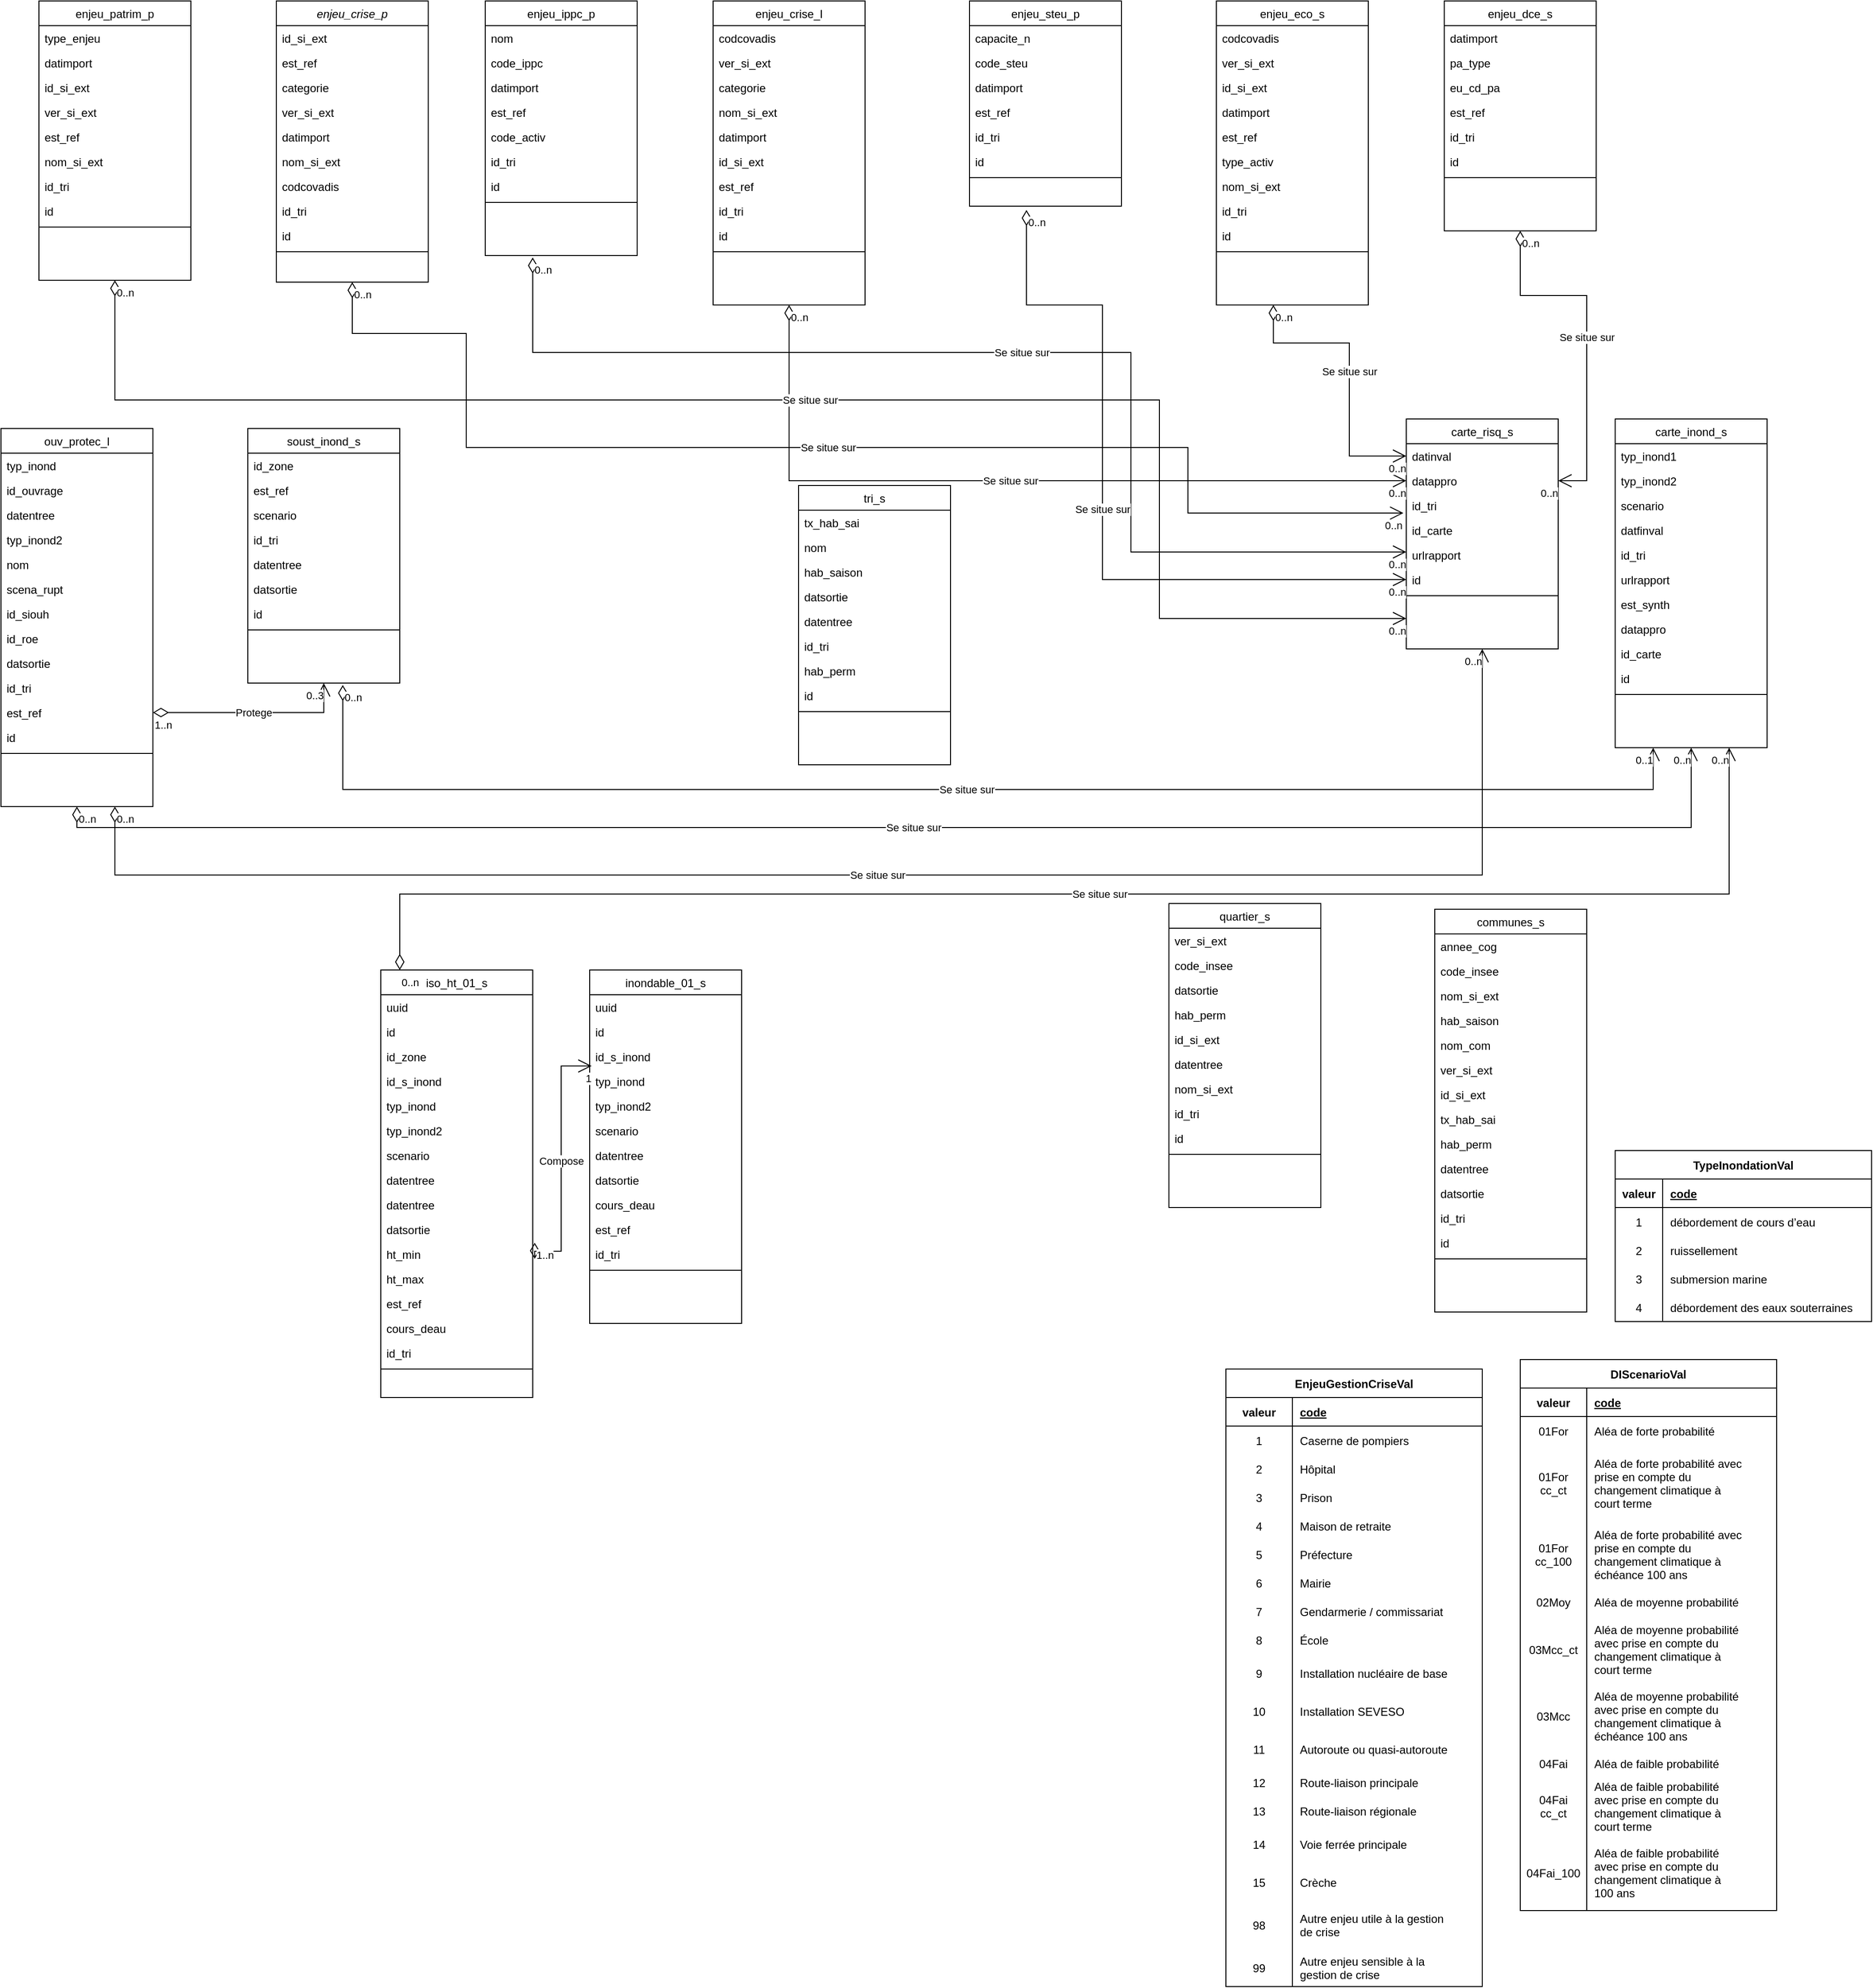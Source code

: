 <mxfile version="20.8.23" type="github">
  <diagram id="C5RBs43oDa-KdzZeNtuy" name="Page-1">
    <mxGraphModel dx="1547" dy="515" grid="1" gridSize="10" guides="1" tooltips="1" connect="1" arrows="1" fold="1" page="1" pageScale="1" pageWidth="827" pageHeight="1169" math="0" shadow="0">
      <root>
        <mxCell id="WIyWlLk6GJQsqaUBKTNV-0" />
        <mxCell id="WIyWlLk6GJQsqaUBKTNV-1" parent="WIyWlLk6GJQsqaUBKTNV-0" />
        <mxCell id="zkfFHV4jXpPFQw0GAbJ--0" value="enjeu_crise_p" style="swimlane;fontStyle=2;align=center;verticalAlign=top;childLayout=stackLayout;horizontal=1;startSize=26;horizontalStack=0;resizeParent=1;resizeLast=0;collapsible=1;marginBottom=0;rounded=0;shadow=0;strokeWidth=1;" parent="WIyWlLk6GJQsqaUBKTNV-1" vertex="1">
          <mxGeometry x="-100" y="80" width="160" height="296" as="geometry">
            <mxRectangle x="230" y="140" width="160" height="26" as="alternateBounds" />
          </mxGeometry>
        </mxCell>
        <mxCell id="zkfFHV4jXpPFQw0GAbJ--1" value="id_si_ext" style="text;align=left;verticalAlign=top;spacingLeft=4;spacingRight=4;overflow=hidden;rotatable=0;points=[[0,0.5],[1,0.5]];portConstraint=eastwest;" parent="zkfFHV4jXpPFQw0GAbJ--0" vertex="1">
          <mxGeometry y="26" width="160" height="26" as="geometry" />
        </mxCell>
        <mxCell id="zkfFHV4jXpPFQw0GAbJ--2" value="est_ref" style="text;align=left;verticalAlign=top;spacingLeft=4;spacingRight=4;overflow=hidden;rotatable=0;points=[[0,0.5],[1,0.5]];portConstraint=eastwest;rounded=0;shadow=0;html=0;" parent="zkfFHV4jXpPFQw0GAbJ--0" vertex="1">
          <mxGeometry y="52" width="160" height="26" as="geometry" />
        </mxCell>
        <mxCell id="zkfFHV4jXpPFQw0GAbJ--3" value="categorie" style="text;align=left;verticalAlign=top;spacingLeft=4;spacingRight=4;overflow=hidden;rotatable=0;points=[[0,0.5],[1,0.5]];portConstraint=eastwest;rounded=0;shadow=0;html=0;" parent="zkfFHV4jXpPFQw0GAbJ--0" vertex="1">
          <mxGeometry y="78" width="160" height="26" as="geometry" />
        </mxCell>
        <mxCell id="8EA7Rm0nlYI5fueawUu6-78" value="ver_si_ext" style="text;align=left;verticalAlign=top;spacingLeft=4;spacingRight=4;overflow=hidden;rotatable=0;points=[[0,0.5],[1,0.5]];portConstraint=eastwest;rounded=0;shadow=0;html=0;" parent="zkfFHV4jXpPFQw0GAbJ--0" vertex="1">
          <mxGeometry y="104" width="160" height="26" as="geometry" />
        </mxCell>
        <mxCell id="8EA7Rm0nlYI5fueawUu6-79" value="datimport" style="text;align=left;verticalAlign=top;spacingLeft=4;spacingRight=4;overflow=hidden;rotatable=0;points=[[0,0.5],[1,0.5]];portConstraint=eastwest;rounded=0;shadow=0;html=0;" parent="zkfFHV4jXpPFQw0GAbJ--0" vertex="1">
          <mxGeometry y="130" width="160" height="26" as="geometry" />
        </mxCell>
        <mxCell id="8EA7Rm0nlYI5fueawUu6-80" value="nom_si_ext" style="text;align=left;verticalAlign=top;spacingLeft=4;spacingRight=4;overflow=hidden;rotatable=0;points=[[0,0.5],[1,0.5]];portConstraint=eastwest;rounded=0;shadow=0;html=0;" parent="zkfFHV4jXpPFQw0GAbJ--0" vertex="1">
          <mxGeometry y="156" width="160" height="26" as="geometry" />
        </mxCell>
        <mxCell id="8EA7Rm0nlYI5fueawUu6-81" value="codcovadis" style="text;align=left;verticalAlign=top;spacingLeft=4;spacingRight=4;overflow=hidden;rotatable=0;points=[[0,0.5],[1,0.5]];portConstraint=eastwest;rounded=0;shadow=0;html=0;" parent="zkfFHV4jXpPFQw0GAbJ--0" vertex="1">
          <mxGeometry y="182" width="160" height="26" as="geometry" />
        </mxCell>
        <mxCell id="8EA7Rm0nlYI5fueawUu6-82" value="id_tri" style="text;align=left;verticalAlign=top;spacingLeft=4;spacingRight=4;overflow=hidden;rotatable=0;points=[[0,0.5],[1,0.5]];portConstraint=eastwest;rounded=0;shadow=0;html=0;" parent="zkfFHV4jXpPFQw0GAbJ--0" vertex="1">
          <mxGeometry y="208" width="160" height="26" as="geometry" />
        </mxCell>
        <mxCell id="8EA7Rm0nlYI5fueawUu6-84" value="id" style="text;align=left;verticalAlign=top;spacingLeft=4;spacingRight=4;overflow=hidden;rotatable=0;points=[[0,0.5],[1,0.5]];portConstraint=eastwest;rounded=0;shadow=0;html=0;" parent="zkfFHV4jXpPFQw0GAbJ--0" vertex="1">
          <mxGeometry y="234" width="160" height="26" as="geometry" />
        </mxCell>
        <mxCell id="zkfFHV4jXpPFQw0GAbJ--4" value="" style="line;html=1;strokeWidth=1;align=left;verticalAlign=middle;spacingTop=-1;spacingLeft=3;spacingRight=3;rotatable=0;labelPosition=right;points=[];portConstraint=eastwest;" parent="zkfFHV4jXpPFQw0GAbJ--0" vertex="1">
          <mxGeometry y="260" width="160" height="8" as="geometry" />
        </mxCell>
        <mxCell id="zkfFHV4jXpPFQw0GAbJ--6" value="enjeu_patrim_p" style="swimlane;fontStyle=0;align=center;verticalAlign=top;childLayout=stackLayout;horizontal=1;startSize=26;horizontalStack=0;resizeParent=1;resizeLast=0;collapsible=1;marginBottom=0;rounded=0;shadow=0;strokeWidth=1;" parent="WIyWlLk6GJQsqaUBKTNV-1" vertex="1">
          <mxGeometry x="-350" y="80" width="160" height="294" as="geometry">
            <mxRectangle x="130" y="380" width="160" height="26" as="alternateBounds" />
          </mxGeometry>
        </mxCell>
        <mxCell id="zkfFHV4jXpPFQw0GAbJ--7" value="type_enjeu" style="text;align=left;verticalAlign=top;spacingLeft=4;spacingRight=4;overflow=hidden;rotatable=0;points=[[0,0.5],[1,0.5]];portConstraint=eastwest;" parent="zkfFHV4jXpPFQw0GAbJ--6" vertex="1">
          <mxGeometry y="26" width="160" height="26" as="geometry" />
        </mxCell>
        <mxCell id="zkfFHV4jXpPFQw0GAbJ--8" value="datimport" style="text;align=left;verticalAlign=top;spacingLeft=4;spacingRight=4;overflow=hidden;rotatable=0;points=[[0,0.5],[1,0.5]];portConstraint=eastwest;rounded=0;shadow=0;html=0;" parent="zkfFHV4jXpPFQw0GAbJ--6" vertex="1">
          <mxGeometry y="52" width="160" height="26" as="geometry" />
        </mxCell>
        <mxCell id="8EA7Rm0nlYI5fueawUu6-87" value="id_si_ext" style="text;align=left;verticalAlign=top;spacingLeft=4;spacingRight=4;overflow=hidden;rotatable=0;points=[[0,0.5],[1,0.5]];portConstraint=eastwest;rounded=0;shadow=0;html=0;" parent="zkfFHV4jXpPFQw0GAbJ--6" vertex="1">
          <mxGeometry y="78" width="160" height="26" as="geometry" />
        </mxCell>
        <mxCell id="8EA7Rm0nlYI5fueawUu6-88" value="ver_si_ext" style="text;align=left;verticalAlign=top;spacingLeft=4;spacingRight=4;overflow=hidden;rotatable=0;points=[[0,0.5],[1,0.5]];portConstraint=eastwest;rounded=0;shadow=0;html=0;" parent="zkfFHV4jXpPFQw0GAbJ--6" vertex="1">
          <mxGeometry y="104" width="160" height="26" as="geometry" />
        </mxCell>
        <mxCell id="8EA7Rm0nlYI5fueawUu6-89" value="est_ref" style="text;align=left;verticalAlign=top;spacingLeft=4;spacingRight=4;overflow=hidden;rotatable=0;points=[[0,0.5],[1,0.5]];portConstraint=eastwest;rounded=0;shadow=0;html=0;" parent="zkfFHV4jXpPFQw0GAbJ--6" vertex="1">
          <mxGeometry y="130" width="160" height="26" as="geometry" />
        </mxCell>
        <mxCell id="8EA7Rm0nlYI5fueawUu6-90" value="nom_si_ext" style="text;align=left;verticalAlign=top;spacingLeft=4;spacingRight=4;overflow=hidden;rotatable=0;points=[[0,0.5],[1,0.5]];portConstraint=eastwest;rounded=0;shadow=0;html=0;" parent="zkfFHV4jXpPFQw0GAbJ--6" vertex="1">
          <mxGeometry y="156" width="160" height="26" as="geometry" />
        </mxCell>
        <mxCell id="8EA7Rm0nlYI5fueawUu6-91" value="id_tri" style="text;align=left;verticalAlign=top;spacingLeft=4;spacingRight=4;overflow=hidden;rotatable=0;points=[[0,0.5],[1,0.5]];portConstraint=eastwest;rounded=0;shadow=0;html=0;" parent="zkfFHV4jXpPFQw0GAbJ--6" vertex="1">
          <mxGeometry y="182" width="160" height="26" as="geometry" />
        </mxCell>
        <mxCell id="8EA7Rm0nlYI5fueawUu6-92" value="id" style="text;align=left;verticalAlign=top;spacingLeft=4;spacingRight=4;overflow=hidden;rotatable=0;points=[[0,0.5],[1,0.5]];portConstraint=eastwest;rounded=0;shadow=0;html=0;" parent="zkfFHV4jXpPFQw0GAbJ--6" vertex="1">
          <mxGeometry y="208" width="160" height="26" as="geometry" />
        </mxCell>
        <mxCell id="zkfFHV4jXpPFQw0GAbJ--9" value="" style="line;html=1;strokeWidth=1;align=left;verticalAlign=middle;spacingTop=-1;spacingLeft=3;spacingRight=3;rotatable=0;labelPosition=right;points=[];portConstraint=eastwest;" parent="zkfFHV4jXpPFQw0GAbJ--6" vertex="1">
          <mxGeometry y="234" width="160" height="8" as="geometry" />
        </mxCell>
        <mxCell id="zkfFHV4jXpPFQw0GAbJ--13" value="enjeu_steu_p" style="swimlane;fontStyle=0;align=center;verticalAlign=top;childLayout=stackLayout;horizontal=1;startSize=26;horizontalStack=0;resizeParent=1;resizeLast=0;collapsible=1;marginBottom=0;rounded=0;shadow=0;strokeWidth=1;" parent="WIyWlLk6GJQsqaUBKTNV-1" vertex="1">
          <mxGeometry x="630" y="80" width="160" height="216" as="geometry">
            <mxRectangle x="340" y="380" width="170" height="26" as="alternateBounds" />
          </mxGeometry>
        </mxCell>
        <mxCell id="zkfFHV4jXpPFQw0GAbJ--14" value="capacite_n" style="text;align=left;verticalAlign=top;spacingLeft=4;spacingRight=4;overflow=hidden;rotatable=0;points=[[0,0.5],[1,0.5]];portConstraint=eastwest;" parent="zkfFHV4jXpPFQw0GAbJ--13" vertex="1">
          <mxGeometry y="26" width="160" height="26" as="geometry" />
        </mxCell>
        <mxCell id="8EA7Rm0nlYI5fueawUu6-93" value="code_steu" style="text;align=left;verticalAlign=top;spacingLeft=4;spacingRight=4;overflow=hidden;rotatable=0;points=[[0,0.5],[1,0.5]];portConstraint=eastwest;" parent="zkfFHV4jXpPFQw0GAbJ--13" vertex="1">
          <mxGeometry y="52" width="160" height="26" as="geometry" />
        </mxCell>
        <mxCell id="8EA7Rm0nlYI5fueawUu6-94" value="datimport" style="text;align=left;verticalAlign=top;spacingLeft=4;spacingRight=4;overflow=hidden;rotatable=0;points=[[0,0.5],[1,0.5]];portConstraint=eastwest;" parent="zkfFHV4jXpPFQw0GAbJ--13" vertex="1">
          <mxGeometry y="78" width="160" height="26" as="geometry" />
        </mxCell>
        <mxCell id="8EA7Rm0nlYI5fueawUu6-96" value="est_ref" style="text;align=left;verticalAlign=top;spacingLeft=4;spacingRight=4;overflow=hidden;rotatable=0;points=[[0,0.5],[1,0.5]];portConstraint=eastwest;" parent="zkfFHV4jXpPFQw0GAbJ--13" vertex="1">
          <mxGeometry y="104" width="160" height="26" as="geometry" />
        </mxCell>
        <mxCell id="8EA7Rm0nlYI5fueawUu6-97" value="id_tri" style="text;align=left;verticalAlign=top;spacingLeft=4;spacingRight=4;overflow=hidden;rotatable=0;points=[[0,0.5],[1,0.5]];portConstraint=eastwest;" parent="zkfFHV4jXpPFQw0GAbJ--13" vertex="1">
          <mxGeometry y="130" width="160" height="26" as="geometry" />
        </mxCell>
        <mxCell id="8EA7Rm0nlYI5fueawUu6-98" value="id" style="text;align=left;verticalAlign=top;spacingLeft=4;spacingRight=4;overflow=hidden;rotatable=0;points=[[0,0.5],[1,0.5]];portConstraint=eastwest;" parent="zkfFHV4jXpPFQw0GAbJ--13" vertex="1">
          <mxGeometry y="156" width="160" height="26" as="geometry" />
        </mxCell>
        <mxCell id="zkfFHV4jXpPFQw0GAbJ--15" value="" style="line;html=1;strokeWidth=1;align=left;verticalAlign=middle;spacingTop=-1;spacingLeft=3;spacingRight=3;rotatable=0;labelPosition=right;points=[];portConstraint=eastwest;" parent="zkfFHV4jXpPFQw0GAbJ--13" vertex="1">
          <mxGeometry y="182" width="160" height="8" as="geometry" />
        </mxCell>
        <mxCell id="zkfFHV4jXpPFQw0GAbJ--17" value="enjeu_ippc_p" style="swimlane;fontStyle=0;align=center;verticalAlign=top;childLayout=stackLayout;horizontal=1;startSize=26;horizontalStack=0;resizeParent=1;resizeLast=0;collapsible=1;marginBottom=0;rounded=0;shadow=0;strokeWidth=1;" parent="WIyWlLk6GJQsqaUBKTNV-1" vertex="1">
          <mxGeometry x="120" y="80" width="160" height="268" as="geometry">
            <mxRectangle x="550" y="140" width="160" height="26" as="alternateBounds" />
          </mxGeometry>
        </mxCell>
        <mxCell id="zkfFHV4jXpPFQw0GAbJ--18" value="nom" style="text;align=left;verticalAlign=top;spacingLeft=4;spacingRight=4;overflow=hidden;rotatable=0;points=[[0,0.5],[1,0.5]];portConstraint=eastwest;" parent="zkfFHV4jXpPFQw0GAbJ--17" vertex="1">
          <mxGeometry y="26" width="160" height="26" as="geometry" />
        </mxCell>
        <mxCell id="zkfFHV4jXpPFQw0GAbJ--19" value="code_ippc" style="text;align=left;verticalAlign=top;spacingLeft=4;spacingRight=4;overflow=hidden;rotatable=0;points=[[0,0.5],[1,0.5]];portConstraint=eastwest;rounded=0;shadow=0;html=0;" parent="zkfFHV4jXpPFQw0GAbJ--17" vertex="1">
          <mxGeometry y="52" width="160" height="26" as="geometry" />
        </mxCell>
        <mxCell id="zkfFHV4jXpPFQw0GAbJ--20" value="datimport" style="text;align=left;verticalAlign=top;spacingLeft=4;spacingRight=4;overflow=hidden;rotatable=0;points=[[0,0.5],[1,0.5]];portConstraint=eastwest;rounded=0;shadow=0;html=0;" parent="zkfFHV4jXpPFQw0GAbJ--17" vertex="1">
          <mxGeometry y="78" width="160" height="26" as="geometry" />
        </mxCell>
        <mxCell id="zkfFHV4jXpPFQw0GAbJ--21" value="est_ref" style="text;align=left;verticalAlign=top;spacingLeft=4;spacingRight=4;overflow=hidden;rotatable=0;points=[[0,0.5],[1,0.5]];portConstraint=eastwest;rounded=0;shadow=0;html=0;" parent="zkfFHV4jXpPFQw0GAbJ--17" vertex="1">
          <mxGeometry y="104" width="160" height="26" as="geometry" />
        </mxCell>
        <mxCell id="zkfFHV4jXpPFQw0GAbJ--22" value="code_activ" style="text;align=left;verticalAlign=top;spacingLeft=4;spacingRight=4;overflow=hidden;rotatable=0;points=[[0,0.5],[1,0.5]];portConstraint=eastwest;rounded=0;shadow=0;html=0;" parent="zkfFHV4jXpPFQw0GAbJ--17" vertex="1">
          <mxGeometry y="130" width="160" height="26" as="geometry" />
        </mxCell>
        <mxCell id="8EA7Rm0nlYI5fueawUu6-85" value="id_tri" style="text;align=left;verticalAlign=top;spacingLeft=4;spacingRight=4;overflow=hidden;rotatable=0;points=[[0,0.5],[1,0.5]];portConstraint=eastwest;rounded=0;shadow=0;html=0;" parent="zkfFHV4jXpPFQw0GAbJ--17" vertex="1">
          <mxGeometry y="156" width="160" height="26" as="geometry" />
        </mxCell>
        <mxCell id="8EA7Rm0nlYI5fueawUu6-86" value="id" style="text;align=left;verticalAlign=top;spacingLeft=4;spacingRight=4;overflow=hidden;rotatable=0;points=[[0,0.5],[1,0.5]];portConstraint=eastwest;rounded=0;shadow=0;html=0;" parent="zkfFHV4jXpPFQw0GAbJ--17" vertex="1">
          <mxGeometry y="182" width="160" height="26" as="geometry" />
        </mxCell>
        <mxCell id="zkfFHV4jXpPFQw0GAbJ--23" value="" style="line;html=1;strokeWidth=1;align=left;verticalAlign=middle;spacingTop=-1;spacingLeft=3;spacingRight=3;rotatable=0;labelPosition=right;points=[];portConstraint=eastwest;" parent="zkfFHV4jXpPFQw0GAbJ--17" vertex="1">
          <mxGeometry y="208" width="160" height="8" as="geometry" />
        </mxCell>
        <mxCell id="8EA7Rm0nlYI5fueawUu6-0" value="ouv_protec_l" style="swimlane;fontStyle=0;align=center;verticalAlign=top;childLayout=stackLayout;horizontal=1;startSize=26;horizontalStack=0;resizeParent=1;resizeLast=0;collapsible=1;marginBottom=0;rounded=0;shadow=0;strokeWidth=1;" parent="WIyWlLk6GJQsqaUBKTNV-1" vertex="1">
          <mxGeometry x="-390" y="530" width="160" height="398" as="geometry">
            <mxRectangle x="130" y="380" width="160" height="26" as="alternateBounds" />
          </mxGeometry>
        </mxCell>
        <mxCell id="8EA7Rm0nlYI5fueawUu6-1" value="typ_inond" style="text;align=left;verticalAlign=top;spacingLeft=4;spacingRight=4;overflow=hidden;rotatable=0;points=[[0,0.5],[1,0.5]];portConstraint=eastwest;" parent="8EA7Rm0nlYI5fueawUu6-0" vertex="1">
          <mxGeometry y="26" width="160" height="26" as="geometry" />
        </mxCell>
        <mxCell id="8EA7Rm0nlYI5fueawUu6-2" value="id_ouvrage" style="text;align=left;verticalAlign=top;spacingLeft=4;spacingRight=4;overflow=hidden;rotatable=0;points=[[0,0.5],[1,0.5]];portConstraint=eastwest;rounded=0;shadow=0;html=0;" parent="8EA7Rm0nlYI5fueawUu6-0" vertex="1">
          <mxGeometry y="52" width="160" height="26" as="geometry" />
        </mxCell>
        <mxCell id="8EA7Rm0nlYI5fueawUu6-100" value="datentree" style="text;align=left;verticalAlign=top;spacingLeft=4;spacingRight=4;overflow=hidden;rotatable=0;points=[[0,0.5],[1,0.5]];portConstraint=eastwest;rounded=0;shadow=0;html=0;" parent="8EA7Rm0nlYI5fueawUu6-0" vertex="1">
          <mxGeometry y="78" width="160" height="26" as="geometry" />
        </mxCell>
        <mxCell id="8EA7Rm0nlYI5fueawUu6-101" value="typ_inond2" style="text;align=left;verticalAlign=top;spacingLeft=4;spacingRight=4;overflow=hidden;rotatable=0;points=[[0,0.5],[1,0.5]];portConstraint=eastwest;rounded=0;shadow=0;html=0;" parent="8EA7Rm0nlYI5fueawUu6-0" vertex="1">
          <mxGeometry y="104" width="160" height="26" as="geometry" />
        </mxCell>
        <mxCell id="8EA7Rm0nlYI5fueawUu6-102" value="nom" style="text;align=left;verticalAlign=top;spacingLeft=4;spacingRight=4;overflow=hidden;rotatable=0;points=[[0,0.5],[1,0.5]];portConstraint=eastwest;rounded=0;shadow=0;html=0;" parent="8EA7Rm0nlYI5fueawUu6-0" vertex="1">
          <mxGeometry y="130" width="160" height="26" as="geometry" />
        </mxCell>
        <mxCell id="8EA7Rm0nlYI5fueawUu6-103" value="scena_rupt" style="text;align=left;verticalAlign=top;spacingLeft=4;spacingRight=4;overflow=hidden;rotatable=0;points=[[0,0.5],[1,0.5]];portConstraint=eastwest;rounded=0;shadow=0;html=0;" parent="8EA7Rm0nlYI5fueawUu6-0" vertex="1">
          <mxGeometry y="156" width="160" height="26" as="geometry" />
        </mxCell>
        <mxCell id="8EA7Rm0nlYI5fueawUu6-104" value="id_siouh" style="text;align=left;verticalAlign=top;spacingLeft=4;spacingRight=4;overflow=hidden;rotatable=0;points=[[0,0.5],[1,0.5]];portConstraint=eastwest;rounded=0;shadow=0;html=0;" parent="8EA7Rm0nlYI5fueawUu6-0" vertex="1">
          <mxGeometry y="182" width="160" height="26" as="geometry" />
        </mxCell>
        <mxCell id="8EA7Rm0nlYI5fueawUu6-105" value="id_roe" style="text;align=left;verticalAlign=top;spacingLeft=4;spacingRight=4;overflow=hidden;rotatable=0;points=[[0,0.5],[1,0.5]];portConstraint=eastwest;rounded=0;shadow=0;html=0;" parent="8EA7Rm0nlYI5fueawUu6-0" vertex="1">
          <mxGeometry y="208" width="160" height="26" as="geometry" />
        </mxCell>
        <mxCell id="8EA7Rm0nlYI5fueawUu6-106" value="datsortie" style="text;align=left;verticalAlign=top;spacingLeft=4;spacingRight=4;overflow=hidden;rotatable=0;points=[[0,0.5],[1,0.5]];portConstraint=eastwest;rounded=0;shadow=0;html=0;" parent="8EA7Rm0nlYI5fueawUu6-0" vertex="1">
          <mxGeometry y="234" width="160" height="26" as="geometry" />
        </mxCell>
        <mxCell id="8EA7Rm0nlYI5fueawUu6-107" value="id_tri" style="text;align=left;verticalAlign=top;spacingLeft=4;spacingRight=4;overflow=hidden;rotatable=0;points=[[0,0.5],[1,0.5]];portConstraint=eastwest;rounded=0;shadow=0;html=0;" parent="8EA7Rm0nlYI5fueawUu6-0" vertex="1">
          <mxGeometry y="260" width="160" height="26" as="geometry" />
        </mxCell>
        <mxCell id="8EA7Rm0nlYI5fueawUu6-108" value="est_ref" style="text;align=left;verticalAlign=top;spacingLeft=4;spacingRight=4;overflow=hidden;rotatable=0;points=[[0,0.5],[1,0.5]];portConstraint=eastwest;rounded=0;shadow=0;html=0;" parent="8EA7Rm0nlYI5fueawUu6-0" vertex="1">
          <mxGeometry y="286" width="160" height="26" as="geometry" />
        </mxCell>
        <mxCell id="8EA7Rm0nlYI5fueawUu6-109" value="id" style="text;align=left;verticalAlign=top;spacingLeft=4;spacingRight=4;overflow=hidden;rotatable=0;points=[[0,0.5],[1,0.5]];portConstraint=eastwest;rounded=0;shadow=0;html=0;" parent="8EA7Rm0nlYI5fueawUu6-0" vertex="1">
          <mxGeometry y="312" width="160" height="26" as="geometry" />
        </mxCell>
        <mxCell id="8EA7Rm0nlYI5fueawUu6-3" value="" style="line;html=1;strokeWidth=1;align=left;verticalAlign=middle;spacingTop=-1;spacingLeft=3;spacingRight=3;rotatable=0;labelPosition=right;points=[];portConstraint=eastwest;" parent="8EA7Rm0nlYI5fueawUu6-0" vertex="1">
          <mxGeometry y="338" width="160" height="8" as="geometry" />
        </mxCell>
        <mxCell id="8EA7Rm0nlYI5fueawUu6-6" value="enjeu_crise_l" style="swimlane;fontStyle=0;align=center;verticalAlign=top;childLayout=stackLayout;horizontal=1;startSize=26;horizontalStack=0;resizeParent=1;resizeLast=0;collapsible=1;marginBottom=0;rounded=0;shadow=0;strokeWidth=1;" parent="WIyWlLk6GJQsqaUBKTNV-1" vertex="1">
          <mxGeometry x="360" y="80" width="160" height="320" as="geometry">
            <mxRectangle x="130" y="380" width="160" height="26" as="alternateBounds" />
          </mxGeometry>
        </mxCell>
        <mxCell id="8EA7Rm0nlYI5fueawUu6-7" value="codcovadis" style="text;align=left;verticalAlign=top;spacingLeft=4;spacingRight=4;overflow=hidden;rotatable=0;points=[[0,0.5],[1,0.5]];portConstraint=eastwest;" parent="8EA7Rm0nlYI5fueawUu6-6" vertex="1">
          <mxGeometry y="26" width="160" height="26" as="geometry" />
        </mxCell>
        <mxCell id="8EA7Rm0nlYI5fueawUu6-8" value="ver_si_ext" style="text;align=left;verticalAlign=top;spacingLeft=4;spacingRight=4;overflow=hidden;rotatable=0;points=[[0,0.5],[1,0.5]];portConstraint=eastwest;rounded=0;shadow=0;html=0;" parent="8EA7Rm0nlYI5fueawUu6-6" vertex="1">
          <mxGeometry y="52" width="160" height="26" as="geometry" />
        </mxCell>
        <mxCell id="8EA7Rm0nlYI5fueawUu6-110" value="categorie" style="text;align=left;verticalAlign=top;spacingLeft=4;spacingRight=4;overflow=hidden;rotatable=0;points=[[0,0.5],[1,0.5]];portConstraint=eastwest;rounded=0;shadow=0;html=0;" parent="8EA7Rm0nlYI5fueawUu6-6" vertex="1">
          <mxGeometry y="78" width="160" height="26" as="geometry" />
        </mxCell>
        <mxCell id="8EA7Rm0nlYI5fueawUu6-111" value="nom_si_ext" style="text;align=left;verticalAlign=top;spacingLeft=4;spacingRight=4;overflow=hidden;rotatable=0;points=[[0,0.5],[1,0.5]];portConstraint=eastwest;rounded=0;shadow=0;html=0;" parent="8EA7Rm0nlYI5fueawUu6-6" vertex="1">
          <mxGeometry y="104" width="160" height="26" as="geometry" />
        </mxCell>
        <mxCell id="8EA7Rm0nlYI5fueawUu6-112" value="datimport" style="text;align=left;verticalAlign=top;spacingLeft=4;spacingRight=4;overflow=hidden;rotatable=0;points=[[0,0.5],[1,0.5]];portConstraint=eastwest;rounded=0;shadow=0;html=0;" parent="8EA7Rm0nlYI5fueawUu6-6" vertex="1">
          <mxGeometry y="130" width="160" height="26" as="geometry" />
        </mxCell>
        <mxCell id="8EA7Rm0nlYI5fueawUu6-113" value="id_si_ext" style="text;align=left;verticalAlign=top;spacingLeft=4;spacingRight=4;overflow=hidden;rotatable=0;points=[[0,0.5],[1,0.5]];portConstraint=eastwest;rounded=0;shadow=0;html=0;" parent="8EA7Rm0nlYI5fueawUu6-6" vertex="1">
          <mxGeometry y="156" width="160" height="26" as="geometry" />
        </mxCell>
        <mxCell id="8EA7Rm0nlYI5fueawUu6-114" value="est_ref" style="text;align=left;verticalAlign=top;spacingLeft=4;spacingRight=4;overflow=hidden;rotatable=0;points=[[0,0.5],[1,0.5]];portConstraint=eastwest;rounded=0;shadow=0;html=0;" parent="8EA7Rm0nlYI5fueawUu6-6" vertex="1">
          <mxGeometry y="182" width="160" height="26" as="geometry" />
        </mxCell>
        <mxCell id="8EA7Rm0nlYI5fueawUu6-115" value="id_tri" style="text;align=left;verticalAlign=top;spacingLeft=4;spacingRight=4;overflow=hidden;rotatable=0;points=[[0,0.5],[1,0.5]];portConstraint=eastwest;rounded=0;shadow=0;html=0;" parent="8EA7Rm0nlYI5fueawUu6-6" vertex="1">
          <mxGeometry y="208" width="160" height="26" as="geometry" />
        </mxCell>
        <mxCell id="8EA7Rm0nlYI5fueawUu6-116" value="id" style="text;align=left;verticalAlign=top;spacingLeft=4;spacingRight=4;overflow=hidden;rotatable=0;points=[[0,0.5],[1,0.5]];portConstraint=eastwest;rounded=0;shadow=0;html=0;" parent="8EA7Rm0nlYI5fueawUu6-6" vertex="1">
          <mxGeometry y="234" width="160" height="26" as="geometry" />
        </mxCell>
        <mxCell id="8EA7Rm0nlYI5fueawUu6-9" value="" style="line;html=1;strokeWidth=1;align=left;verticalAlign=middle;spacingTop=-1;spacingLeft=3;spacingRight=3;rotatable=0;labelPosition=right;points=[];portConstraint=eastwest;" parent="8EA7Rm0nlYI5fueawUu6-6" vertex="1">
          <mxGeometry y="260" width="160" height="8" as="geometry" />
        </mxCell>
        <mxCell id="8EA7Rm0nlYI5fueawUu6-12" value="carte_inond_s" style="swimlane;fontStyle=0;align=center;verticalAlign=top;childLayout=stackLayout;horizontal=1;startSize=26;horizontalStack=0;resizeParent=1;resizeLast=0;collapsible=1;marginBottom=0;rounded=0;shadow=0;strokeWidth=1;" parent="WIyWlLk6GJQsqaUBKTNV-1" vertex="1">
          <mxGeometry x="1310" y="520" width="160" height="346" as="geometry">
            <mxRectangle x="130" y="380" width="160" height="26" as="alternateBounds" />
          </mxGeometry>
        </mxCell>
        <mxCell id="8EA7Rm0nlYI5fueawUu6-13" value="typ_inond1" style="text;align=left;verticalAlign=top;spacingLeft=4;spacingRight=4;overflow=hidden;rotatable=0;points=[[0,0.5],[1,0.5]];portConstraint=eastwest;" parent="8EA7Rm0nlYI5fueawUu6-12" vertex="1">
          <mxGeometry y="26" width="160" height="26" as="geometry" />
        </mxCell>
        <mxCell id="8EA7Rm0nlYI5fueawUu6-14" value="typ_inond2" style="text;align=left;verticalAlign=top;spacingLeft=4;spacingRight=4;overflow=hidden;rotatable=0;points=[[0,0.5],[1,0.5]];portConstraint=eastwest;rounded=0;shadow=0;html=0;" parent="8EA7Rm0nlYI5fueawUu6-12" vertex="1">
          <mxGeometry y="52" width="160" height="26" as="geometry" />
        </mxCell>
        <mxCell id="8EA7Rm0nlYI5fueawUu6-117" value="scenario" style="text;align=left;verticalAlign=top;spacingLeft=4;spacingRight=4;overflow=hidden;rotatable=0;points=[[0,0.5],[1,0.5]];portConstraint=eastwest;rounded=0;shadow=0;html=0;" parent="8EA7Rm0nlYI5fueawUu6-12" vertex="1">
          <mxGeometry y="78" width="160" height="26" as="geometry" />
        </mxCell>
        <mxCell id="8EA7Rm0nlYI5fueawUu6-118" value="datfinval" style="text;align=left;verticalAlign=top;spacingLeft=4;spacingRight=4;overflow=hidden;rotatable=0;points=[[0,0.5],[1,0.5]];portConstraint=eastwest;rounded=0;shadow=0;html=0;" parent="8EA7Rm0nlYI5fueawUu6-12" vertex="1">
          <mxGeometry y="104" width="160" height="26" as="geometry" />
        </mxCell>
        <mxCell id="8EA7Rm0nlYI5fueawUu6-119" value="id_tri" style="text;align=left;verticalAlign=top;spacingLeft=4;spacingRight=4;overflow=hidden;rotatable=0;points=[[0,0.5],[1,0.5]];portConstraint=eastwest;rounded=0;shadow=0;html=0;" parent="8EA7Rm0nlYI5fueawUu6-12" vertex="1">
          <mxGeometry y="130" width="160" height="26" as="geometry" />
        </mxCell>
        <mxCell id="8EA7Rm0nlYI5fueawUu6-120" value="urlrapport" style="text;align=left;verticalAlign=top;spacingLeft=4;spacingRight=4;overflow=hidden;rotatable=0;points=[[0,0.5],[1,0.5]];portConstraint=eastwest;rounded=0;shadow=0;html=0;" parent="8EA7Rm0nlYI5fueawUu6-12" vertex="1">
          <mxGeometry y="156" width="160" height="26" as="geometry" />
        </mxCell>
        <mxCell id="8EA7Rm0nlYI5fueawUu6-121" value="est_synth" style="text;align=left;verticalAlign=top;spacingLeft=4;spacingRight=4;overflow=hidden;rotatable=0;points=[[0,0.5],[1,0.5]];portConstraint=eastwest;rounded=0;shadow=0;html=0;" parent="8EA7Rm0nlYI5fueawUu6-12" vertex="1">
          <mxGeometry y="182" width="160" height="26" as="geometry" />
        </mxCell>
        <mxCell id="8EA7Rm0nlYI5fueawUu6-122" value="datappro" style="text;align=left;verticalAlign=top;spacingLeft=4;spacingRight=4;overflow=hidden;rotatable=0;points=[[0,0.5],[1,0.5]];portConstraint=eastwest;rounded=0;shadow=0;html=0;" parent="8EA7Rm0nlYI5fueawUu6-12" vertex="1">
          <mxGeometry y="208" width="160" height="26" as="geometry" />
        </mxCell>
        <mxCell id="8EA7Rm0nlYI5fueawUu6-123" value="id_carte" style="text;align=left;verticalAlign=top;spacingLeft=4;spacingRight=4;overflow=hidden;rotatable=0;points=[[0,0.5],[1,0.5]];portConstraint=eastwest;rounded=0;shadow=0;html=0;" parent="8EA7Rm0nlYI5fueawUu6-12" vertex="1">
          <mxGeometry y="234" width="160" height="26" as="geometry" />
        </mxCell>
        <mxCell id="8EA7Rm0nlYI5fueawUu6-124" value="id" style="text;align=left;verticalAlign=top;spacingLeft=4;spacingRight=4;overflow=hidden;rotatable=0;points=[[0,0.5],[1,0.5]];portConstraint=eastwest;rounded=0;shadow=0;html=0;" parent="8EA7Rm0nlYI5fueawUu6-12" vertex="1">
          <mxGeometry y="260" width="160" height="26" as="geometry" />
        </mxCell>
        <mxCell id="8EA7Rm0nlYI5fueawUu6-15" value="" style="line;html=1;strokeWidth=1;align=left;verticalAlign=middle;spacingTop=-1;spacingLeft=3;spacingRight=3;rotatable=0;labelPosition=right;points=[];portConstraint=eastwest;" parent="8EA7Rm0nlYI5fueawUu6-12" vertex="1">
          <mxGeometry y="286" width="160" height="8" as="geometry" />
        </mxCell>
        <mxCell id="8EA7Rm0nlYI5fueawUu6-18" value="tri_s" style="swimlane;fontStyle=0;align=center;verticalAlign=top;childLayout=stackLayout;horizontal=1;startSize=26;horizontalStack=0;resizeParent=1;resizeLast=0;collapsible=1;marginBottom=0;rounded=0;shadow=0;strokeWidth=1;" parent="WIyWlLk6GJQsqaUBKTNV-1" vertex="1">
          <mxGeometry x="450" y="590" width="160" height="294" as="geometry">
            <mxRectangle x="130" y="380" width="160" height="26" as="alternateBounds" />
          </mxGeometry>
        </mxCell>
        <mxCell id="8EA7Rm0nlYI5fueawUu6-19" value="tx_hab_sai" style="text;align=left;verticalAlign=top;spacingLeft=4;spacingRight=4;overflow=hidden;rotatable=0;points=[[0,0.5],[1,0.5]];portConstraint=eastwest;" parent="8EA7Rm0nlYI5fueawUu6-18" vertex="1">
          <mxGeometry y="26" width="160" height="26" as="geometry" />
        </mxCell>
        <mxCell id="8EA7Rm0nlYI5fueawUu6-20" value="nom" style="text;align=left;verticalAlign=top;spacingLeft=4;spacingRight=4;overflow=hidden;rotatable=0;points=[[0,0.5],[1,0.5]];portConstraint=eastwest;rounded=0;shadow=0;html=0;" parent="8EA7Rm0nlYI5fueawUu6-18" vertex="1">
          <mxGeometry y="52" width="160" height="26" as="geometry" />
        </mxCell>
        <mxCell id="8EA7Rm0nlYI5fueawUu6-125" value="hab_saison" style="text;align=left;verticalAlign=top;spacingLeft=4;spacingRight=4;overflow=hidden;rotatable=0;points=[[0,0.5],[1,0.5]];portConstraint=eastwest;rounded=0;shadow=0;html=0;" parent="8EA7Rm0nlYI5fueawUu6-18" vertex="1">
          <mxGeometry y="78" width="160" height="26" as="geometry" />
        </mxCell>
        <mxCell id="8EA7Rm0nlYI5fueawUu6-126" value="datsortie" style="text;align=left;verticalAlign=top;spacingLeft=4;spacingRight=4;overflow=hidden;rotatable=0;points=[[0,0.5],[1,0.5]];portConstraint=eastwest;rounded=0;shadow=0;html=0;" parent="8EA7Rm0nlYI5fueawUu6-18" vertex="1">
          <mxGeometry y="104" width="160" height="26" as="geometry" />
        </mxCell>
        <mxCell id="8EA7Rm0nlYI5fueawUu6-127" value="datentree" style="text;align=left;verticalAlign=top;spacingLeft=4;spacingRight=4;overflow=hidden;rotatable=0;points=[[0,0.5],[1,0.5]];portConstraint=eastwest;rounded=0;shadow=0;html=0;" parent="8EA7Rm0nlYI5fueawUu6-18" vertex="1">
          <mxGeometry y="130" width="160" height="26" as="geometry" />
        </mxCell>
        <mxCell id="8EA7Rm0nlYI5fueawUu6-128" value="id_tri" style="text;align=left;verticalAlign=top;spacingLeft=4;spacingRight=4;overflow=hidden;rotatable=0;points=[[0,0.5],[1,0.5]];portConstraint=eastwest;rounded=0;shadow=0;html=0;" parent="8EA7Rm0nlYI5fueawUu6-18" vertex="1">
          <mxGeometry y="156" width="160" height="26" as="geometry" />
        </mxCell>
        <mxCell id="8EA7Rm0nlYI5fueawUu6-129" value="hab_perm" style="text;align=left;verticalAlign=top;spacingLeft=4;spacingRight=4;overflow=hidden;rotatable=0;points=[[0,0.5],[1,0.5]];portConstraint=eastwest;rounded=0;shadow=0;html=0;" parent="8EA7Rm0nlYI5fueawUu6-18" vertex="1">
          <mxGeometry y="182" width="160" height="26" as="geometry" />
        </mxCell>
        <mxCell id="8EA7Rm0nlYI5fueawUu6-130" value="id" style="text;align=left;verticalAlign=top;spacingLeft=4;spacingRight=4;overflow=hidden;rotatable=0;points=[[0,0.5],[1,0.5]];portConstraint=eastwest;rounded=0;shadow=0;html=0;" parent="8EA7Rm0nlYI5fueawUu6-18" vertex="1">
          <mxGeometry y="208" width="160" height="26" as="geometry" />
        </mxCell>
        <mxCell id="8EA7Rm0nlYI5fueawUu6-21" value="" style="line;html=1;strokeWidth=1;align=left;verticalAlign=middle;spacingTop=-1;spacingLeft=3;spacingRight=3;rotatable=0;labelPosition=right;points=[];portConstraint=eastwest;" parent="8EA7Rm0nlYI5fueawUu6-18" vertex="1">
          <mxGeometry y="234" width="160" height="8" as="geometry" />
        </mxCell>
        <mxCell id="8EA7Rm0nlYI5fueawUu6-24" value="soust_inond_s" style="swimlane;fontStyle=0;align=center;verticalAlign=top;childLayout=stackLayout;horizontal=1;startSize=26;horizontalStack=0;resizeParent=1;resizeLast=0;collapsible=1;marginBottom=0;rounded=0;shadow=0;strokeWidth=1;" parent="WIyWlLk6GJQsqaUBKTNV-1" vertex="1">
          <mxGeometry x="-130" y="530" width="160" height="268" as="geometry">
            <mxRectangle x="130" y="380" width="160" height="26" as="alternateBounds" />
          </mxGeometry>
        </mxCell>
        <mxCell id="8EA7Rm0nlYI5fueawUu6-25" value="id_zone" style="text;align=left;verticalAlign=top;spacingLeft=4;spacingRight=4;overflow=hidden;rotatable=0;points=[[0,0.5],[1,0.5]];portConstraint=eastwest;" parent="8EA7Rm0nlYI5fueawUu6-24" vertex="1">
          <mxGeometry y="26" width="160" height="26" as="geometry" />
        </mxCell>
        <mxCell id="8EA7Rm0nlYI5fueawUu6-26" value="est_ref" style="text;align=left;verticalAlign=top;spacingLeft=4;spacingRight=4;overflow=hidden;rotatable=0;points=[[0,0.5],[1,0.5]];portConstraint=eastwest;rounded=0;shadow=0;html=0;" parent="8EA7Rm0nlYI5fueawUu6-24" vertex="1">
          <mxGeometry y="52" width="160" height="26" as="geometry" />
        </mxCell>
        <mxCell id="8EA7Rm0nlYI5fueawUu6-131" value="scenario" style="text;align=left;verticalAlign=top;spacingLeft=4;spacingRight=4;overflow=hidden;rotatable=0;points=[[0,0.5],[1,0.5]];portConstraint=eastwest;rounded=0;shadow=0;html=0;" parent="8EA7Rm0nlYI5fueawUu6-24" vertex="1">
          <mxGeometry y="78" width="160" height="26" as="geometry" />
        </mxCell>
        <mxCell id="8EA7Rm0nlYI5fueawUu6-132" value="id_tri" style="text;align=left;verticalAlign=top;spacingLeft=4;spacingRight=4;overflow=hidden;rotatable=0;points=[[0,0.5],[1,0.5]];portConstraint=eastwest;rounded=0;shadow=0;html=0;" parent="8EA7Rm0nlYI5fueawUu6-24" vertex="1">
          <mxGeometry y="104" width="160" height="26" as="geometry" />
        </mxCell>
        <mxCell id="8EA7Rm0nlYI5fueawUu6-133" value="datentree" style="text;align=left;verticalAlign=top;spacingLeft=4;spacingRight=4;overflow=hidden;rotatable=0;points=[[0,0.5],[1,0.5]];portConstraint=eastwest;rounded=0;shadow=0;html=0;" parent="8EA7Rm0nlYI5fueawUu6-24" vertex="1">
          <mxGeometry y="130" width="160" height="26" as="geometry" />
        </mxCell>
        <mxCell id="8EA7Rm0nlYI5fueawUu6-134" value="datsortie" style="text;align=left;verticalAlign=top;spacingLeft=4;spacingRight=4;overflow=hidden;rotatable=0;points=[[0,0.5],[1,0.5]];portConstraint=eastwest;rounded=0;shadow=0;html=0;" parent="8EA7Rm0nlYI5fueawUu6-24" vertex="1">
          <mxGeometry y="156" width="160" height="26" as="geometry" />
        </mxCell>
        <mxCell id="8EA7Rm0nlYI5fueawUu6-135" value="id" style="text;align=left;verticalAlign=top;spacingLeft=4;spacingRight=4;overflow=hidden;rotatable=0;points=[[0,0.5],[1,0.5]];portConstraint=eastwest;rounded=0;shadow=0;html=0;" parent="8EA7Rm0nlYI5fueawUu6-24" vertex="1">
          <mxGeometry y="182" width="160" height="26" as="geometry" />
        </mxCell>
        <mxCell id="8EA7Rm0nlYI5fueawUu6-27" value="" style="line;html=1;strokeWidth=1;align=left;verticalAlign=middle;spacingTop=-1;spacingLeft=3;spacingRight=3;rotatable=0;labelPosition=right;points=[];portConstraint=eastwest;" parent="8EA7Rm0nlYI5fueawUu6-24" vertex="1">
          <mxGeometry y="208" width="160" height="8" as="geometry" />
        </mxCell>
        <mxCell id="8EA7Rm0nlYI5fueawUu6-30" value="quartier_s&#xa;" style="swimlane;fontStyle=0;align=center;verticalAlign=top;childLayout=stackLayout;horizontal=1;startSize=26;horizontalStack=0;resizeParent=1;resizeLast=0;collapsible=1;marginBottom=0;rounded=0;shadow=0;strokeWidth=1;" parent="WIyWlLk6GJQsqaUBKTNV-1" vertex="1">
          <mxGeometry x="840" y="1030" width="160" height="320" as="geometry">
            <mxRectangle x="130" y="380" width="160" height="26" as="alternateBounds" />
          </mxGeometry>
        </mxCell>
        <mxCell id="8EA7Rm0nlYI5fueawUu6-31" value="ver_si_ext" style="text;align=left;verticalAlign=top;spacingLeft=4;spacingRight=4;overflow=hidden;rotatable=0;points=[[0,0.5],[1,0.5]];portConstraint=eastwest;" parent="8EA7Rm0nlYI5fueawUu6-30" vertex="1">
          <mxGeometry y="26" width="160" height="26" as="geometry" />
        </mxCell>
        <mxCell id="8EA7Rm0nlYI5fueawUu6-32" value="code_insee" style="text;align=left;verticalAlign=top;spacingLeft=4;spacingRight=4;overflow=hidden;rotatable=0;points=[[0,0.5],[1,0.5]];portConstraint=eastwest;rounded=0;shadow=0;html=0;" parent="8EA7Rm0nlYI5fueawUu6-30" vertex="1">
          <mxGeometry y="52" width="160" height="26" as="geometry" />
        </mxCell>
        <mxCell id="8EA7Rm0nlYI5fueawUu6-136" value="datsortie" style="text;align=left;verticalAlign=top;spacingLeft=4;spacingRight=4;overflow=hidden;rotatable=0;points=[[0,0.5],[1,0.5]];portConstraint=eastwest;" parent="8EA7Rm0nlYI5fueawUu6-30" vertex="1">
          <mxGeometry y="78" width="160" height="26" as="geometry" />
        </mxCell>
        <mxCell id="8EA7Rm0nlYI5fueawUu6-137" value="hab_perm" style="text;align=left;verticalAlign=top;spacingLeft=4;spacingRight=4;overflow=hidden;rotatable=0;points=[[0,0.5],[1,0.5]];portConstraint=eastwest;" parent="8EA7Rm0nlYI5fueawUu6-30" vertex="1">
          <mxGeometry y="104" width="160" height="26" as="geometry" />
        </mxCell>
        <mxCell id="8EA7Rm0nlYI5fueawUu6-138" value="id_si_ext" style="text;align=left;verticalAlign=top;spacingLeft=4;spacingRight=4;overflow=hidden;rotatable=0;points=[[0,0.5],[1,0.5]];portConstraint=eastwest;" parent="8EA7Rm0nlYI5fueawUu6-30" vertex="1">
          <mxGeometry y="130" width="160" height="26" as="geometry" />
        </mxCell>
        <mxCell id="8EA7Rm0nlYI5fueawUu6-139" value="datentree" style="text;align=left;verticalAlign=top;spacingLeft=4;spacingRight=4;overflow=hidden;rotatable=0;points=[[0,0.5],[1,0.5]];portConstraint=eastwest;" parent="8EA7Rm0nlYI5fueawUu6-30" vertex="1">
          <mxGeometry y="156" width="160" height="26" as="geometry" />
        </mxCell>
        <mxCell id="8EA7Rm0nlYI5fueawUu6-140" value="nom_si_ext" style="text;align=left;verticalAlign=top;spacingLeft=4;spacingRight=4;overflow=hidden;rotatable=0;points=[[0,0.5],[1,0.5]];portConstraint=eastwest;" parent="8EA7Rm0nlYI5fueawUu6-30" vertex="1">
          <mxGeometry y="182" width="160" height="26" as="geometry" />
        </mxCell>
        <mxCell id="8EA7Rm0nlYI5fueawUu6-141" value="id_tri" style="text;align=left;verticalAlign=top;spacingLeft=4;spacingRight=4;overflow=hidden;rotatable=0;points=[[0,0.5],[1,0.5]];portConstraint=eastwest;" parent="8EA7Rm0nlYI5fueawUu6-30" vertex="1">
          <mxGeometry y="208" width="160" height="26" as="geometry" />
        </mxCell>
        <mxCell id="8EA7Rm0nlYI5fueawUu6-142" value="id" style="text;align=left;verticalAlign=top;spacingLeft=4;spacingRight=4;overflow=hidden;rotatable=0;points=[[0,0.5],[1,0.5]];portConstraint=eastwest;" parent="8EA7Rm0nlYI5fueawUu6-30" vertex="1">
          <mxGeometry y="234" width="160" height="26" as="geometry" />
        </mxCell>
        <mxCell id="8EA7Rm0nlYI5fueawUu6-33" value="" style="line;html=1;strokeWidth=1;align=left;verticalAlign=middle;spacingTop=-1;spacingLeft=3;spacingRight=3;rotatable=0;labelPosition=right;points=[];portConstraint=eastwest;" parent="8EA7Rm0nlYI5fueawUu6-30" vertex="1">
          <mxGeometry y="260" width="160" height="8" as="geometry" />
        </mxCell>
        <mxCell id="8EA7Rm0nlYI5fueawUu6-36" value="iso_ht_01_s" style="swimlane;fontStyle=0;align=center;verticalAlign=top;childLayout=stackLayout;horizontal=1;startSize=26;horizontalStack=0;resizeParent=1;resizeLast=0;collapsible=1;marginBottom=0;rounded=0;shadow=0;strokeWidth=1;" parent="WIyWlLk6GJQsqaUBKTNV-1" vertex="1">
          <mxGeometry x="10" y="1100" width="160" height="450" as="geometry">
            <mxRectangle x="130" y="380" width="160" height="26" as="alternateBounds" />
          </mxGeometry>
        </mxCell>
        <mxCell id="8EA7Rm0nlYI5fueawUu6-37" value="uuid" style="text;align=left;verticalAlign=top;spacingLeft=4;spacingRight=4;overflow=hidden;rotatable=0;points=[[0,0.5],[1,0.5]];portConstraint=eastwest;" parent="8EA7Rm0nlYI5fueawUu6-36" vertex="1">
          <mxGeometry y="26" width="160" height="26" as="geometry" />
        </mxCell>
        <mxCell id="8EA7Rm0nlYI5fueawUu6-38" value="id" style="text;align=left;verticalAlign=top;spacingLeft=4;spacingRight=4;overflow=hidden;rotatable=0;points=[[0,0.5],[1,0.5]];portConstraint=eastwest;rounded=0;shadow=0;html=0;" parent="8EA7Rm0nlYI5fueawUu6-36" vertex="1">
          <mxGeometry y="52" width="160" height="26" as="geometry" />
        </mxCell>
        <mxCell id="8EA7Rm0nlYI5fueawUu6-143" value="id_zone" style="text;align=left;verticalAlign=top;spacingLeft=4;spacingRight=4;overflow=hidden;rotatable=0;points=[[0,0.5],[1,0.5]];portConstraint=eastwest;rounded=0;shadow=0;html=0;" parent="8EA7Rm0nlYI5fueawUu6-36" vertex="1">
          <mxGeometry y="78" width="160" height="26" as="geometry" />
        </mxCell>
        <mxCell id="8EA7Rm0nlYI5fueawUu6-144" value="id_s_inond" style="text;align=left;verticalAlign=top;spacingLeft=4;spacingRight=4;overflow=hidden;rotatable=0;points=[[0,0.5],[1,0.5]];portConstraint=eastwest;rounded=0;shadow=0;html=0;" parent="8EA7Rm0nlYI5fueawUu6-36" vertex="1">
          <mxGeometry y="104" width="160" height="26" as="geometry" />
        </mxCell>
        <mxCell id="8EA7Rm0nlYI5fueawUu6-145" value="typ_inond" style="text;align=left;verticalAlign=top;spacingLeft=4;spacingRight=4;overflow=hidden;rotatable=0;points=[[0,0.5],[1,0.5]];portConstraint=eastwest;rounded=0;shadow=0;html=0;" parent="8EA7Rm0nlYI5fueawUu6-36" vertex="1">
          <mxGeometry y="130" width="160" height="26" as="geometry" />
        </mxCell>
        <mxCell id="8EA7Rm0nlYI5fueawUu6-146" value="typ_inond2" style="text;align=left;verticalAlign=top;spacingLeft=4;spacingRight=4;overflow=hidden;rotatable=0;points=[[0,0.5],[1,0.5]];portConstraint=eastwest;rounded=0;shadow=0;html=0;" parent="8EA7Rm0nlYI5fueawUu6-36" vertex="1">
          <mxGeometry y="156" width="160" height="26" as="geometry" />
        </mxCell>
        <mxCell id="8EA7Rm0nlYI5fueawUu6-147" value="scenario" style="text;align=left;verticalAlign=top;spacingLeft=4;spacingRight=4;overflow=hidden;rotatable=0;points=[[0,0.5],[1,0.5]];portConstraint=eastwest;rounded=0;shadow=0;html=0;" parent="8EA7Rm0nlYI5fueawUu6-36" vertex="1">
          <mxGeometry y="182" width="160" height="26" as="geometry" />
        </mxCell>
        <mxCell id="ijy5U62FovQAUxOc1o_H-1" value="datentree" style="text;align=left;verticalAlign=top;spacingLeft=4;spacingRight=4;overflow=hidden;rotatable=0;points=[[0,0.5],[1,0.5]];portConstraint=eastwest;rounded=0;shadow=0;html=0;" vertex="1" parent="8EA7Rm0nlYI5fueawUu6-36">
          <mxGeometry y="208" width="160" height="26" as="geometry" />
        </mxCell>
        <mxCell id="8EA7Rm0nlYI5fueawUu6-148" value="datentree" style="text;align=left;verticalAlign=top;spacingLeft=4;spacingRight=4;overflow=hidden;rotatable=0;points=[[0,0.5],[1,0.5]];portConstraint=eastwest;rounded=0;shadow=0;html=0;" parent="8EA7Rm0nlYI5fueawUu6-36" vertex="1">
          <mxGeometry y="234" width="160" height="26" as="geometry" />
        </mxCell>
        <mxCell id="8EA7Rm0nlYI5fueawUu6-149" value="datsortie" style="text;align=left;verticalAlign=top;spacingLeft=4;spacingRight=4;overflow=hidden;rotatable=0;points=[[0,0.5],[1,0.5]];portConstraint=eastwest;rounded=0;shadow=0;html=0;" parent="8EA7Rm0nlYI5fueawUu6-36" vertex="1">
          <mxGeometry y="260" width="160" height="26" as="geometry" />
        </mxCell>
        <mxCell id="8EA7Rm0nlYI5fueawUu6-150" value="ht_min" style="text;align=left;verticalAlign=top;spacingLeft=4;spacingRight=4;overflow=hidden;rotatable=0;points=[[0,0.5],[1,0.5]];portConstraint=eastwest;rounded=0;shadow=0;html=0;" parent="8EA7Rm0nlYI5fueawUu6-36" vertex="1">
          <mxGeometry y="286" width="160" height="26" as="geometry" />
        </mxCell>
        <mxCell id="8EA7Rm0nlYI5fueawUu6-151" value="ht_max" style="text;align=left;verticalAlign=top;spacingLeft=4;spacingRight=4;overflow=hidden;rotatable=0;points=[[0,0.5],[1,0.5]];portConstraint=eastwest;rounded=0;shadow=0;html=0;" parent="8EA7Rm0nlYI5fueawUu6-36" vertex="1">
          <mxGeometry y="312" width="160" height="26" as="geometry" />
        </mxCell>
        <mxCell id="8EA7Rm0nlYI5fueawUu6-152" value="est_ref" style="text;align=left;verticalAlign=top;spacingLeft=4;spacingRight=4;overflow=hidden;rotatable=0;points=[[0,0.5],[1,0.5]];portConstraint=eastwest;rounded=0;shadow=0;html=0;" parent="8EA7Rm0nlYI5fueawUu6-36" vertex="1">
          <mxGeometry y="338" width="160" height="26" as="geometry" />
        </mxCell>
        <mxCell id="8EA7Rm0nlYI5fueawUu6-153" value="cours_deau" style="text;align=left;verticalAlign=top;spacingLeft=4;spacingRight=4;overflow=hidden;rotatable=0;points=[[0,0.5],[1,0.5]];portConstraint=eastwest;rounded=0;shadow=0;html=0;" parent="8EA7Rm0nlYI5fueawUu6-36" vertex="1">
          <mxGeometry y="364" width="160" height="26" as="geometry" />
        </mxCell>
        <mxCell id="8EA7Rm0nlYI5fueawUu6-154" value="id_tri" style="text;align=left;verticalAlign=top;spacingLeft=4;spacingRight=4;overflow=hidden;rotatable=0;points=[[0,0.5],[1,0.5]];portConstraint=eastwest;rounded=0;shadow=0;html=0;" parent="8EA7Rm0nlYI5fueawUu6-36" vertex="1">
          <mxGeometry y="390" width="160" height="26" as="geometry" />
        </mxCell>
        <mxCell id="8EA7Rm0nlYI5fueawUu6-39" value="" style="line;html=1;strokeWidth=1;align=left;verticalAlign=middle;spacingTop=-1;spacingLeft=3;spacingRight=3;rotatable=0;labelPosition=right;points=[];portConstraint=eastwest;" parent="8EA7Rm0nlYI5fueawUu6-36" vertex="1">
          <mxGeometry y="416" width="160" height="8" as="geometry" />
        </mxCell>
        <mxCell id="8EA7Rm0nlYI5fueawUu6-42" value="inondable_01_s&#xa;" style="swimlane;fontStyle=0;align=center;verticalAlign=top;childLayout=stackLayout;horizontal=1;startSize=26;horizontalStack=0;resizeParent=1;resizeLast=0;collapsible=1;marginBottom=0;rounded=0;shadow=0;strokeWidth=1;" parent="WIyWlLk6GJQsqaUBKTNV-1" vertex="1">
          <mxGeometry x="230" y="1100" width="160" height="372" as="geometry">
            <mxRectangle x="130" y="380" width="160" height="26" as="alternateBounds" />
          </mxGeometry>
        </mxCell>
        <mxCell id="8EA7Rm0nlYI5fueawUu6-43" value="uuid" style="text;align=left;verticalAlign=top;spacingLeft=4;spacingRight=4;overflow=hidden;rotatable=0;points=[[0,0.5],[1,0.5]];portConstraint=eastwest;" parent="8EA7Rm0nlYI5fueawUu6-42" vertex="1">
          <mxGeometry y="26" width="160" height="26" as="geometry" />
        </mxCell>
        <mxCell id="8EA7Rm0nlYI5fueawUu6-44" value="id" style="text;align=left;verticalAlign=top;spacingLeft=4;spacingRight=4;overflow=hidden;rotatable=0;points=[[0,0.5],[1,0.5]];portConstraint=eastwest;rounded=0;shadow=0;html=0;" parent="8EA7Rm0nlYI5fueawUu6-42" vertex="1">
          <mxGeometry y="52" width="160" height="26" as="geometry" />
        </mxCell>
        <mxCell id="8EA7Rm0nlYI5fueawUu6-156" value="id_s_inond" style="text;align=left;verticalAlign=top;spacingLeft=4;spacingRight=4;overflow=hidden;rotatable=0;points=[[0,0.5],[1,0.5]];portConstraint=eastwest;rounded=0;shadow=0;html=0;" parent="8EA7Rm0nlYI5fueawUu6-42" vertex="1">
          <mxGeometry y="78" width="160" height="26" as="geometry" />
        </mxCell>
        <mxCell id="8EA7Rm0nlYI5fueawUu6-157" value="typ_inond" style="text;align=left;verticalAlign=top;spacingLeft=4;spacingRight=4;overflow=hidden;rotatable=0;points=[[0,0.5],[1,0.5]];portConstraint=eastwest;rounded=0;shadow=0;html=0;" parent="8EA7Rm0nlYI5fueawUu6-42" vertex="1">
          <mxGeometry y="104" width="160" height="26" as="geometry" />
        </mxCell>
        <mxCell id="8EA7Rm0nlYI5fueawUu6-158" value="typ_inond2" style="text;align=left;verticalAlign=top;spacingLeft=4;spacingRight=4;overflow=hidden;rotatable=0;points=[[0,0.5],[1,0.5]];portConstraint=eastwest;rounded=0;shadow=0;html=0;" parent="8EA7Rm0nlYI5fueawUu6-42" vertex="1">
          <mxGeometry y="130" width="160" height="26" as="geometry" />
        </mxCell>
        <mxCell id="8EA7Rm0nlYI5fueawUu6-159" value="scenario" style="text;align=left;verticalAlign=top;spacingLeft=4;spacingRight=4;overflow=hidden;rotatable=0;points=[[0,0.5],[1,0.5]];portConstraint=eastwest;rounded=0;shadow=0;html=0;" parent="8EA7Rm0nlYI5fueawUu6-42" vertex="1">
          <mxGeometry y="156" width="160" height="26" as="geometry" />
        </mxCell>
        <mxCell id="8EA7Rm0nlYI5fueawUu6-160" value="datentree" style="text;align=left;verticalAlign=top;spacingLeft=4;spacingRight=4;overflow=hidden;rotatable=0;points=[[0,0.5],[1,0.5]];portConstraint=eastwest;rounded=0;shadow=0;html=0;" parent="8EA7Rm0nlYI5fueawUu6-42" vertex="1">
          <mxGeometry y="182" width="160" height="26" as="geometry" />
        </mxCell>
        <mxCell id="8EA7Rm0nlYI5fueawUu6-161" value="datsortie" style="text;align=left;verticalAlign=top;spacingLeft=4;spacingRight=4;overflow=hidden;rotatable=0;points=[[0,0.5],[1,0.5]];portConstraint=eastwest;rounded=0;shadow=0;html=0;" parent="8EA7Rm0nlYI5fueawUu6-42" vertex="1">
          <mxGeometry y="208" width="160" height="26" as="geometry" />
        </mxCell>
        <mxCell id="8EA7Rm0nlYI5fueawUu6-162" value="cours_deau" style="text;align=left;verticalAlign=top;spacingLeft=4;spacingRight=4;overflow=hidden;rotatable=0;points=[[0,0.5],[1,0.5]];portConstraint=eastwest;rounded=0;shadow=0;html=0;" parent="8EA7Rm0nlYI5fueawUu6-42" vertex="1">
          <mxGeometry y="234" width="160" height="26" as="geometry" />
        </mxCell>
        <mxCell id="8EA7Rm0nlYI5fueawUu6-163" value="est_ref" style="text;align=left;verticalAlign=top;spacingLeft=4;spacingRight=4;overflow=hidden;rotatable=0;points=[[0,0.5],[1,0.5]];portConstraint=eastwest;rounded=0;shadow=0;html=0;" parent="8EA7Rm0nlYI5fueawUu6-42" vertex="1">
          <mxGeometry y="260" width="160" height="26" as="geometry" />
        </mxCell>
        <mxCell id="8EA7Rm0nlYI5fueawUu6-164" value="id_tri" style="text;align=left;verticalAlign=top;spacingLeft=4;spacingRight=4;overflow=hidden;rotatable=0;points=[[0,0.5],[1,0.5]];portConstraint=eastwest;rounded=0;shadow=0;html=0;" parent="8EA7Rm0nlYI5fueawUu6-42" vertex="1">
          <mxGeometry y="286" width="160" height="26" as="geometry" />
        </mxCell>
        <mxCell id="8EA7Rm0nlYI5fueawUu6-45" value="" style="line;html=1;strokeWidth=1;align=left;verticalAlign=middle;spacingTop=-1;spacingLeft=3;spacingRight=3;rotatable=0;labelPosition=right;points=[];portConstraint=eastwest;" parent="8EA7Rm0nlYI5fueawUu6-42" vertex="1">
          <mxGeometry y="312" width="160" height="8" as="geometry" />
        </mxCell>
        <mxCell id="8EA7Rm0nlYI5fueawUu6-48" value="enjeu_eco_s" style="swimlane;fontStyle=0;align=center;verticalAlign=top;childLayout=stackLayout;horizontal=1;startSize=26;horizontalStack=0;resizeParent=1;resizeLast=0;collapsible=1;marginBottom=0;rounded=0;shadow=0;strokeWidth=1;" parent="WIyWlLk6GJQsqaUBKTNV-1" vertex="1">
          <mxGeometry x="890" y="80" width="160" height="320" as="geometry">
            <mxRectangle x="130" y="380" width="160" height="26" as="alternateBounds" />
          </mxGeometry>
        </mxCell>
        <mxCell id="8EA7Rm0nlYI5fueawUu6-49" value="codcovadis" style="text;align=left;verticalAlign=top;spacingLeft=4;spacingRight=4;overflow=hidden;rotatable=0;points=[[0,0.5],[1,0.5]];portConstraint=eastwest;" parent="8EA7Rm0nlYI5fueawUu6-48" vertex="1">
          <mxGeometry y="26" width="160" height="26" as="geometry" />
        </mxCell>
        <mxCell id="8EA7Rm0nlYI5fueawUu6-50" value="ver_si_ext" style="text;align=left;verticalAlign=top;spacingLeft=4;spacingRight=4;overflow=hidden;rotatable=0;points=[[0,0.5],[1,0.5]];portConstraint=eastwest;rounded=0;shadow=0;html=0;" parent="8EA7Rm0nlYI5fueawUu6-48" vertex="1">
          <mxGeometry y="52" width="160" height="26" as="geometry" />
        </mxCell>
        <mxCell id="8EA7Rm0nlYI5fueawUu6-165" value="id_si_ext" style="text;align=left;verticalAlign=top;spacingLeft=4;spacingRight=4;overflow=hidden;rotatable=0;points=[[0,0.5],[1,0.5]];portConstraint=eastwest;rounded=0;shadow=0;html=0;" parent="8EA7Rm0nlYI5fueawUu6-48" vertex="1">
          <mxGeometry y="78" width="160" height="26" as="geometry" />
        </mxCell>
        <mxCell id="8EA7Rm0nlYI5fueawUu6-166" value="datimport" style="text;align=left;verticalAlign=top;spacingLeft=4;spacingRight=4;overflow=hidden;rotatable=0;points=[[0,0.5],[1,0.5]];portConstraint=eastwest;rounded=0;shadow=0;html=0;" parent="8EA7Rm0nlYI5fueawUu6-48" vertex="1">
          <mxGeometry y="104" width="160" height="26" as="geometry" />
        </mxCell>
        <mxCell id="8EA7Rm0nlYI5fueawUu6-167" value="est_ref" style="text;align=left;verticalAlign=top;spacingLeft=4;spacingRight=4;overflow=hidden;rotatable=0;points=[[0,0.5],[1,0.5]];portConstraint=eastwest;rounded=0;shadow=0;html=0;" parent="8EA7Rm0nlYI5fueawUu6-48" vertex="1">
          <mxGeometry y="130" width="160" height="26" as="geometry" />
        </mxCell>
        <mxCell id="8EA7Rm0nlYI5fueawUu6-168" value="type_activ" style="text;align=left;verticalAlign=top;spacingLeft=4;spacingRight=4;overflow=hidden;rotatable=0;points=[[0,0.5],[1,0.5]];portConstraint=eastwest;rounded=0;shadow=0;html=0;" parent="8EA7Rm0nlYI5fueawUu6-48" vertex="1">
          <mxGeometry y="156" width="160" height="26" as="geometry" />
        </mxCell>
        <mxCell id="8EA7Rm0nlYI5fueawUu6-169" value="nom_si_ext" style="text;align=left;verticalAlign=top;spacingLeft=4;spacingRight=4;overflow=hidden;rotatable=0;points=[[0,0.5],[1,0.5]];portConstraint=eastwest;rounded=0;shadow=0;html=0;" parent="8EA7Rm0nlYI5fueawUu6-48" vertex="1">
          <mxGeometry y="182" width="160" height="26" as="geometry" />
        </mxCell>
        <mxCell id="8EA7Rm0nlYI5fueawUu6-170" value="id_tri" style="text;align=left;verticalAlign=top;spacingLeft=4;spacingRight=4;overflow=hidden;rotatable=0;points=[[0,0.5],[1,0.5]];portConstraint=eastwest;rounded=0;shadow=0;html=0;" parent="8EA7Rm0nlYI5fueawUu6-48" vertex="1">
          <mxGeometry y="208" width="160" height="26" as="geometry" />
        </mxCell>
        <mxCell id="8EA7Rm0nlYI5fueawUu6-171" value="id" style="text;align=left;verticalAlign=top;spacingLeft=4;spacingRight=4;overflow=hidden;rotatable=0;points=[[0,0.5],[1,0.5]];portConstraint=eastwest;rounded=0;shadow=0;html=0;" parent="8EA7Rm0nlYI5fueawUu6-48" vertex="1">
          <mxGeometry y="234" width="160" height="26" as="geometry" />
        </mxCell>
        <mxCell id="8EA7Rm0nlYI5fueawUu6-51" value="" style="line;html=1;strokeWidth=1;align=left;verticalAlign=middle;spacingTop=-1;spacingLeft=3;spacingRight=3;rotatable=0;labelPosition=right;points=[];portConstraint=eastwest;" parent="8EA7Rm0nlYI5fueawUu6-48" vertex="1">
          <mxGeometry y="260" width="160" height="8" as="geometry" />
        </mxCell>
        <mxCell id="8EA7Rm0nlYI5fueawUu6-54" value="enjeu_dce_s" style="swimlane;fontStyle=0;align=center;verticalAlign=top;childLayout=stackLayout;horizontal=1;startSize=26;horizontalStack=0;resizeParent=1;resizeLast=0;collapsible=1;marginBottom=0;rounded=0;shadow=0;strokeWidth=1;" parent="WIyWlLk6GJQsqaUBKTNV-1" vertex="1">
          <mxGeometry x="1130" y="80" width="160" height="242" as="geometry">
            <mxRectangle x="130" y="380" width="160" height="26" as="alternateBounds" />
          </mxGeometry>
        </mxCell>
        <mxCell id="8EA7Rm0nlYI5fueawUu6-55" value="datimport" style="text;align=left;verticalAlign=top;spacingLeft=4;spacingRight=4;overflow=hidden;rotatable=0;points=[[0,0.5],[1,0.5]];portConstraint=eastwest;" parent="8EA7Rm0nlYI5fueawUu6-54" vertex="1">
          <mxGeometry y="26" width="160" height="26" as="geometry" />
        </mxCell>
        <mxCell id="8EA7Rm0nlYI5fueawUu6-56" value="pa_type" style="text;align=left;verticalAlign=top;spacingLeft=4;spacingRight=4;overflow=hidden;rotatable=0;points=[[0,0.5],[1,0.5]];portConstraint=eastwest;rounded=0;shadow=0;html=0;" parent="8EA7Rm0nlYI5fueawUu6-54" vertex="1">
          <mxGeometry y="52" width="160" height="26" as="geometry" />
        </mxCell>
        <mxCell id="8EA7Rm0nlYI5fueawUu6-172" value="eu_cd_pa" style="text;align=left;verticalAlign=top;spacingLeft=4;spacingRight=4;overflow=hidden;rotatable=0;points=[[0,0.5],[1,0.5]];portConstraint=eastwest;rounded=0;shadow=0;html=0;" parent="8EA7Rm0nlYI5fueawUu6-54" vertex="1">
          <mxGeometry y="78" width="160" height="26" as="geometry" />
        </mxCell>
        <mxCell id="8EA7Rm0nlYI5fueawUu6-173" value="est_ref" style="text;align=left;verticalAlign=top;spacingLeft=4;spacingRight=4;overflow=hidden;rotatable=0;points=[[0,0.5],[1,0.5]];portConstraint=eastwest;rounded=0;shadow=0;html=0;" parent="8EA7Rm0nlYI5fueawUu6-54" vertex="1">
          <mxGeometry y="104" width="160" height="26" as="geometry" />
        </mxCell>
        <mxCell id="8EA7Rm0nlYI5fueawUu6-174" value="id_tri" style="text;align=left;verticalAlign=top;spacingLeft=4;spacingRight=4;overflow=hidden;rotatable=0;points=[[0,0.5],[1,0.5]];portConstraint=eastwest;rounded=0;shadow=0;html=0;" parent="8EA7Rm0nlYI5fueawUu6-54" vertex="1">
          <mxGeometry y="130" width="160" height="26" as="geometry" />
        </mxCell>
        <mxCell id="8EA7Rm0nlYI5fueawUu6-175" value="id" style="text;align=left;verticalAlign=top;spacingLeft=4;spacingRight=4;overflow=hidden;rotatable=0;points=[[0,0.5],[1,0.5]];portConstraint=eastwest;rounded=0;shadow=0;html=0;" parent="8EA7Rm0nlYI5fueawUu6-54" vertex="1">
          <mxGeometry y="156" width="160" height="26" as="geometry" />
        </mxCell>
        <mxCell id="8EA7Rm0nlYI5fueawUu6-57" value="" style="line;html=1;strokeWidth=1;align=left;verticalAlign=middle;spacingTop=-1;spacingLeft=3;spacingRight=3;rotatable=0;labelPosition=right;points=[];portConstraint=eastwest;" parent="8EA7Rm0nlYI5fueawUu6-54" vertex="1">
          <mxGeometry y="182" width="160" height="8" as="geometry" />
        </mxCell>
        <mxCell id="8EA7Rm0nlYI5fueawUu6-60" value="carte_risq_s" style="swimlane;fontStyle=0;align=center;verticalAlign=top;childLayout=stackLayout;horizontal=1;startSize=26;horizontalStack=0;resizeParent=1;resizeLast=0;collapsible=1;marginBottom=0;rounded=0;shadow=0;strokeWidth=1;" parent="WIyWlLk6GJQsqaUBKTNV-1" vertex="1">
          <mxGeometry x="1090" y="520" width="160" height="242" as="geometry">
            <mxRectangle x="130" y="380" width="160" height="26" as="alternateBounds" />
          </mxGeometry>
        </mxCell>
        <mxCell id="8EA7Rm0nlYI5fueawUu6-61" value="datinval" style="text;align=left;verticalAlign=top;spacingLeft=4;spacingRight=4;overflow=hidden;rotatable=0;points=[[0,0.5],[1,0.5]];portConstraint=eastwest;" parent="8EA7Rm0nlYI5fueawUu6-60" vertex="1">
          <mxGeometry y="26" width="160" height="26" as="geometry" />
        </mxCell>
        <mxCell id="8EA7Rm0nlYI5fueawUu6-62" value="datappro" style="text;align=left;verticalAlign=top;spacingLeft=4;spacingRight=4;overflow=hidden;rotatable=0;points=[[0,0.5],[1,0.5]];portConstraint=eastwest;rounded=0;shadow=0;html=0;" parent="8EA7Rm0nlYI5fueawUu6-60" vertex="1">
          <mxGeometry y="52" width="160" height="26" as="geometry" />
        </mxCell>
        <mxCell id="8EA7Rm0nlYI5fueawUu6-187" value="id_tri" style="text;align=left;verticalAlign=top;spacingLeft=4;spacingRight=4;overflow=hidden;rotatable=0;points=[[0,0.5],[1,0.5]];portConstraint=eastwest;rounded=0;shadow=0;html=0;" parent="8EA7Rm0nlYI5fueawUu6-60" vertex="1">
          <mxGeometry y="78" width="160" height="26" as="geometry" />
        </mxCell>
        <mxCell id="8EA7Rm0nlYI5fueawUu6-188" value="id_carte" style="text;align=left;verticalAlign=top;spacingLeft=4;spacingRight=4;overflow=hidden;rotatable=0;points=[[0,0.5],[1,0.5]];portConstraint=eastwest;rounded=0;shadow=0;html=0;" parent="8EA7Rm0nlYI5fueawUu6-60" vertex="1">
          <mxGeometry y="104" width="160" height="26" as="geometry" />
        </mxCell>
        <mxCell id="8EA7Rm0nlYI5fueawUu6-189" value="urlrapport" style="text;align=left;verticalAlign=top;spacingLeft=4;spacingRight=4;overflow=hidden;rotatable=0;points=[[0,0.5],[1,0.5]];portConstraint=eastwest;rounded=0;shadow=0;html=0;" parent="8EA7Rm0nlYI5fueawUu6-60" vertex="1">
          <mxGeometry y="130" width="160" height="26" as="geometry" />
        </mxCell>
        <mxCell id="8EA7Rm0nlYI5fueawUu6-190" value="id" style="text;align=left;verticalAlign=top;spacingLeft=4;spacingRight=4;overflow=hidden;rotatable=0;points=[[0,0.5],[1,0.5]];portConstraint=eastwest;rounded=0;shadow=0;html=0;" parent="8EA7Rm0nlYI5fueawUu6-60" vertex="1">
          <mxGeometry y="156" width="160" height="26" as="geometry" />
        </mxCell>
        <mxCell id="8EA7Rm0nlYI5fueawUu6-63" value="" style="line;html=1;strokeWidth=1;align=left;verticalAlign=middle;spacingTop=-1;spacingLeft=3;spacingRight=3;rotatable=0;labelPosition=right;points=[];portConstraint=eastwest;" parent="8EA7Rm0nlYI5fueawUu6-60" vertex="1">
          <mxGeometry y="182" width="160" height="8" as="geometry" />
        </mxCell>
        <mxCell id="8EA7Rm0nlYI5fueawUu6-66" value="communes_s" style="swimlane;fontStyle=0;align=center;verticalAlign=top;childLayout=stackLayout;horizontal=1;startSize=26;horizontalStack=0;resizeParent=1;resizeLast=0;collapsible=1;marginBottom=0;rounded=0;shadow=0;strokeWidth=1;" parent="WIyWlLk6GJQsqaUBKTNV-1" vertex="1">
          <mxGeometry x="1120" y="1036" width="160" height="424" as="geometry">
            <mxRectangle x="130" y="380" width="160" height="26" as="alternateBounds" />
          </mxGeometry>
        </mxCell>
        <mxCell id="8EA7Rm0nlYI5fueawUu6-67" value="annee_cog" style="text;align=left;verticalAlign=top;spacingLeft=4;spacingRight=4;overflow=hidden;rotatable=0;points=[[0,0.5],[1,0.5]];portConstraint=eastwest;" parent="8EA7Rm0nlYI5fueawUu6-66" vertex="1">
          <mxGeometry y="26" width="160" height="26" as="geometry" />
        </mxCell>
        <mxCell id="8EA7Rm0nlYI5fueawUu6-68" value="code_insee" style="text;align=left;verticalAlign=top;spacingLeft=4;spacingRight=4;overflow=hidden;rotatable=0;points=[[0,0.5],[1,0.5]];portConstraint=eastwest;rounded=0;shadow=0;html=0;" parent="8EA7Rm0nlYI5fueawUu6-66" vertex="1">
          <mxGeometry y="52" width="160" height="26" as="geometry" />
        </mxCell>
        <mxCell id="8EA7Rm0nlYI5fueawUu6-176" value="nom_si_ext" style="text;align=left;verticalAlign=top;spacingLeft=4;spacingRight=4;overflow=hidden;rotatable=0;points=[[0,0.5],[1,0.5]];portConstraint=eastwest;rounded=0;shadow=0;html=0;" parent="8EA7Rm0nlYI5fueawUu6-66" vertex="1">
          <mxGeometry y="78" width="160" height="26" as="geometry" />
        </mxCell>
        <mxCell id="8EA7Rm0nlYI5fueawUu6-177" value="hab_saison" style="text;align=left;verticalAlign=top;spacingLeft=4;spacingRight=4;overflow=hidden;rotatable=0;points=[[0,0.5],[1,0.5]];portConstraint=eastwest;rounded=0;shadow=0;html=0;" parent="8EA7Rm0nlYI5fueawUu6-66" vertex="1">
          <mxGeometry y="104" width="160" height="26" as="geometry" />
        </mxCell>
        <mxCell id="8EA7Rm0nlYI5fueawUu6-178" value="nom_com" style="text;align=left;verticalAlign=top;spacingLeft=4;spacingRight=4;overflow=hidden;rotatable=0;points=[[0,0.5],[1,0.5]];portConstraint=eastwest;rounded=0;shadow=0;html=0;" parent="8EA7Rm0nlYI5fueawUu6-66" vertex="1">
          <mxGeometry y="130" width="160" height="26" as="geometry" />
        </mxCell>
        <mxCell id="8EA7Rm0nlYI5fueawUu6-179" value="ver_si_ext" style="text;align=left;verticalAlign=top;spacingLeft=4;spacingRight=4;overflow=hidden;rotatable=0;points=[[0,0.5],[1,0.5]];portConstraint=eastwest;rounded=0;shadow=0;html=0;" parent="8EA7Rm0nlYI5fueawUu6-66" vertex="1">
          <mxGeometry y="156" width="160" height="26" as="geometry" />
        </mxCell>
        <mxCell id="8EA7Rm0nlYI5fueawUu6-180" value="id_si_ext" style="text;align=left;verticalAlign=top;spacingLeft=4;spacingRight=4;overflow=hidden;rotatable=0;points=[[0,0.5],[1,0.5]];portConstraint=eastwest;rounded=0;shadow=0;html=0;" parent="8EA7Rm0nlYI5fueawUu6-66" vertex="1">
          <mxGeometry y="182" width="160" height="26" as="geometry" />
        </mxCell>
        <mxCell id="8EA7Rm0nlYI5fueawUu6-181" value="tx_hab_sai" style="text;align=left;verticalAlign=top;spacingLeft=4;spacingRight=4;overflow=hidden;rotatable=0;points=[[0,0.5],[1,0.5]];portConstraint=eastwest;rounded=0;shadow=0;html=0;" parent="8EA7Rm0nlYI5fueawUu6-66" vertex="1">
          <mxGeometry y="208" width="160" height="26" as="geometry" />
        </mxCell>
        <mxCell id="8EA7Rm0nlYI5fueawUu6-182" value="hab_perm" style="text;align=left;verticalAlign=top;spacingLeft=4;spacingRight=4;overflow=hidden;rotatable=0;points=[[0,0.5],[1,0.5]];portConstraint=eastwest;rounded=0;shadow=0;html=0;" parent="8EA7Rm0nlYI5fueawUu6-66" vertex="1">
          <mxGeometry y="234" width="160" height="26" as="geometry" />
        </mxCell>
        <mxCell id="8EA7Rm0nlYI5fueawUu6-183" value="datentree" style="text;align=left;verticalAlign=top;spacingLeft=4;spacingRight=4;overflow=hidden;rotatable=0;points=[[0,0.5],[1,0.5]];portConstraint=eastwest;rounded=0;shadow=0;html=0;" parent="8EA7Rm0nlYI5fueawUu6-66" vertex="1">
          <mxGeometry y="260" width="160" height="26" as="geometry" />
        </mxCell>
        <mxCell id="8EA7Rm0nlYI5fueawUu6-184" value="datsortie" style="text;align=left;verticalAlign=top;spacingLeft=4;spacingRight=4;overflow=hidden;rotatable=0;points=[[0,0.5],[1,0.5]];portConstraint=eastwest;rounded=0;shadow=0;html=0;" parent="8EA7Rm0nlYI5fueawUu6-66" vertex="1">
          <mxGeometry y="286" width="160" height="26" as="geometry" />
        </mxCell>
        <mxCell id="8EA7Rm0nlYI5fueawUu6-185" value="id_tri" style="text;align=left;verticalAlign=top;spacingLeft=4;spacingRight=4;overflow=hidden;rotatable=0;points=[[0,0.5],[1,0.5]];portConstraint=eastwest;rounded=0;shadow=0;html=0;" parent="8EA7Rm0nlYI5fueawUu6-66" vertex="1">
          <mxGeometry y="312" width="160" height="26" as="geometry" />
        </mxCell>
        <mxCell id="8EA7Rm0nlYI5fueawUu6-186" value="id" style="text;align=left;verticalAlign=top;spacingLeft=4;spacingRight=4;overflow=hidden;rotatable=0;points=[[0,0.5],[1,0.5]];portConstraint=eastwest;rounded=0;shadow=0;html=0;" parent="8EA7Rm0nlYI5fueawUu6-66" vertex="1">
          <mxGeometry y="338" width="160" height="26" as="geometry" />
        </mxCell>
        <mxCell id="8EA7Rm0nlYI5fueawUu6-69" value="" style="line;html=1;strokeWidth=1;align=left;verticalAlign=middle;spacingTop=-1;spacingLeft=3;spacingRight=3;rotatable=0;labelPosition=right;points=[];portConstraint=eastwest;" parent="8EA7Rm0nlYI5fueawUu6-66" vertex="1">
          <mxGeometry y="364" width="160" height="8" as="geometry" />
        </mxCell>
        <mxCell id="ijy5U62FovQAUxOc1o_H-3" value="" style="edgeStyle=orthogonalEdgeStyle;fontSize=12;html=1;endArrow=ERmany;startArrow=ERmany;rounded=0;exitX=0;exitY=0.5;exitDx=0;exitDy=0;entryX=1;entryY=0.5;entryDx=0;entryDy=0;strokeColor=none;" edge="1" parent="WIyWlLk6GJQsqaUBKTNV-1" source="ijy5U62FovQAUxOc1o_H-1" target="8EA7Rm0nlYI5fueawUu6-120">
          <mxGeometry width="100" height="100" relative="1" as="geometry">
            <mxPoint x="460" y="1120" as="sourcePoint" />
            <mxPoint x="560" y="1020" as="targetPoint" />
          </mxGeometry>
        </mxCell>
        <mxCell id="ijy5U62FovQAUxOc1o_H-8" value="Se situe sur" style="endArrow=open;html=1;endSize=12;startArrow=diamondThin;startSize=14;startFill=0;edgeStyle=orthogonalEdgeStyle;rounded=0;entryX=0.75;entryY=1;entryDx=0;entryDy=0;" edge="1" parent="WIyWlLk6GJQsqaUBKTNV-1" source="8EA7Rm0nlYI5fueawUu6-36" target="8EA7Rm0nlYI5fueawUu6-12">
          <mxGeometry relative="1" as="geometry">
            <mxPoint x="90" y="1100" as="sourcePoint" />
            <mxPoint x="810" y="650" as="targetPoint" />
            <Array as="points">
              <mxPoint x="30" y="1020" />
              <mxPoint x="1430" y="1020" />
            </Array>
          </mxGeometry>
        </mxCell>
        <mxCell id="ijy5U62FovQAUxOc1o_H-9" value="0..n" style="edgeLabel;resizable=0;html=1;align=left;verticalAlign=top;" connectable="0" vertex="1" parent="ijy5U62FovQAUxOc1o_H-8">
          <mxGeometry x="-1" relative="1" as="geometry" />
        </mxCell>
        <mxCell id="ijy5U62FovQAUxOc1o_H-10" value="0..n" style="edgeLabel;resizable=0;html=1;align=right;verticalAlign=top;" connectable="0" vertex="1" parent="ijy5U62FovQAUxOc1o_H-8">
          <mxGeometry x="1" relative="1" as="geometry" />
        </mxCell>
        <mxCell id="ijy5U62FovQAUxOc1o_H-11" value="Compose" style="endArrow=open;html=1;endSize=12;startArrow=diamondThin;startSize=14;startFill=0;edgeStyle=orthogonalEdgeStyle;rounded=0;exitX=1.013;exitY=1.038;exitDx=0;exitDy=0;exitPerimeter=0;entryX=0.013;entryY=-0.115;entryDx=0;entryDy=0;entryPerimeter=0;" edge="1" parent="WIyWlLk6GJQsqaUBKTNV-1" source="8EA7Rm0nlYI5fueawUu6-149" target="8EA7Rm0nlYI5fueawUu6-157">
          <mxGeometry relative="1" as="geometry">
            <mxPoint x="160" y="1320" as="sourcePoint" />
            <mxPoint x="320" y="1320" as="targetPoint" />
          </mxGeometry>
        </mxCell>
        <mxCell id="ijy5U62FovQAUxOc1o_H-12" value="1..n" style="edgeLabel;resizable=0;html=1;align=left;verticalAlign=top;" connectable="0" vertex="1" parent="ijy5U62FovQAUxOc1o_H-11">
          <mxGeometry x="-1" relative="1" as="geometry" />
        </mxCell>
        <mxCell id="ijy5U62FovQAUxOc1o_H-13" value="1" style="edgeLabel;resizable=0;html=1;align=right;verticalAlign=top;" connectable="0" vertex="1" parent="ijy5U62FovQAUxOc1o_H-11">
          <mxGeometry x="1" relative="1" as="geometry" />
        </mxCell>
        <mxCell id="ijy5U62FovQAUxOc1o_H-14" value="Se situe sur" style="endArrow=open;html=1;endSize=12;startArrow=diamondThin;startSize=14;startFill=0;edgeStyle=orthogonalEdgeStyle;rounded=0;entryX=0.5;entryY=1;entryDx=0;entryDy=0;exitX=0.5;exitY=1;exitDx=0;exitDy=0;" edge="1" parent="WIyWlLk6GJQsqaUBKTNV-1" source="8EA7Rm0nlYI5fueawUu6-0" target="8EA7Rm0nlYI5fueawUu6-12">
          <mxGeometry relative="1" as="geometry">
            <mxPoint x="-480" y="670" as="sourcePoint" />
            <mxPoint x="-90" y="710" as="targetPoint" />
            <Array as="points">
              <mxPoint x="-310" y="950" />
              <mxPoint x="1390" y="950" />
            </Array>
          </mxGeometry>
        </mxCell>
        <mxCell id="ijy5U62FovQAUxOc1o_H-15" value="0..n" style="edgeLabel;resizable=0;html=1;align=left;verticalAlign=top;" connectable="0" vertex="1" parent="ijy5U62FovQAUxOc1o_H-14">
          <mxGeometry x="-1" relative="1" as="geometry" />
        </mxCell>
        <mxCell id="ijy5U62FovQAUxOc1o_H-16" value="0..n" style="edgeLabel;resizable=0;html=1;align=right;verticalAlign=top;" connectable="0" vertex="1" parent="ijy5U62FovQAUxOc1o_H-14">
          <mxGeometry x="1" relative="1" as="geometry" />
        </mxCell>
        <mxCell id="ijy5U62FovQAUxOc1o_H-17" value="Protege" style="endArrow=open;html=1;endSize=12;startArrow=diamondThin;startSize=14;startFill=0;edgeStyle=orthogonalEdgeStyle;rounded=0;exitX=1;exitY=0.5;exitDx=0;exitDy=0;entryX=0.5;entryY=1;entryDx=0;entryDy=0;" edge="1" parent="WIyWlLk6GJQsqaUBKTNV-1" source="8EA7Rm0nlYI5fueawUu6-108" target="8EA7Rm0nlYI5fueawUu6-24">
          <mxGeometry relative="1" as="geometry">
            <mxPoint x="-280" y="790" as="sourcePoint" />
            <mxPoint x="-120" y="790" as="targetPoint" />
          </mxGeometry>
        </mxCell>
        <mxCell id="ijy5U62FovQAUxOc1o_H-18" value="1..n" style="edgeLabel;resizable=0;html=1;align=left;verticalAlign=top;" connectable="0" vertex="1" parent="ijy5U62FovQAUxOc1o_H-17">
          <mxGeometry x="-1" relative="1" as="geometry" />
        </mxCell>
        <mxCell id="ijy5U62FovQAUxOc1o_H-19" value="0..3" style="edgeLabel;resizable=0;html=1;align=right;verticalAlign=top;" connectable="0" vertex="1" parent="ijy5U62FovQAUxOc1o_H-17">
          <mxGeometry x="1" relative="1" as="geometry" />
        </mxCell>
        <mxCell id="ijy5U62FovQAUxOc1o_H-20" value="Se situe sur" style="endArrow=open;html=1;endSize=12;startArrow=diamondThin;startSize=14;startFill=0;edgeStyle=orthogonalEdgeStyle;rounded=0;exitX=0.75;exitY=1;exitDx=0;exitDy=0;entryX=0.5;entryY=1;entryDx=0;entryDy=0;" edge="1" parent="WIyWlLk6GJQsqaUBKTNV-1" source="8EA7Rm0nlYI5fueawUu6-0" target="8EA7Rm0nlYI5fueawUu6-60">
          <mxGeometry relative="1" as="geometry">
            <mxPoint x="-280" y="790" as="sourcePoint" />
            <mxPoint x="-120" y="790" as="targetPoint" />
            <Array as="points">
              <mxPoint x="-270" y="1000" />
              <mxPoint x="1170" y="1000" />
            </Array>
          </mxGeometry>
        </mxCell>
        <mxCell id="ijy5U62FovQAUxOc1o_H-21" value="0..n" style="edgeLabel;resizable=0;html=1;align=left;verticalAlign=top;" connectable="0" vertex="1" parent="ijy5U62FovQAUxOc1o_H-20">
          <mxGeometry x="-1" relative="1" as="geometry" />
        </mxCell>
        <mxCell id="ijy5U62FovQAUxOc1o_H-22" value="0..n" style="edgeLabel;resizable=0;html=1;align=right;verticalAlign=top;" connectable="0" vertex="1" parent="ijy5U62FovQAUxOc1o_H-20">
          <mxGeometry x="1" relative="1" as="geometry" />
        </mxCell>
        <mxCell id="ijy5U62FovQAUxOc1o_H-23" value="Se situe sur" style="endArrow=open;html=1;endSize=12;startArrow=diamondThin;startSize=14;startFill=0;edgeStyle=orthogonalEdgeStyle;rounded=0;entryX=0.25;entryY=1;entryDx=0;entryDy=0;" edge="1" parent="WIyWlLk6GJQsqaUBKTNV-1" target="8EA7Rm0nlYI5fueawUu6-12">
          <mxGeometry relative="1" as="geometry">
            <mxPoint x="-30" y="800" as="sourcePoint" />
            <mxPoint x="40" y="780" as="targetPoint" />
            <Array as="points">
              <mxPoint x="-30" y="910" />
              <mxPoint x="1350" y="910" />
            </Array>
          </mxGeometry>
        </mxCell>
        <mxCell id="ijy5U62FovQAUxOc1o_H-24" value="0..n" style="edgeLabel;resizable=0;html=1;align=left;verticalAlign=top;" connectable="0" vertex="1" parent="ijy5U62FovQAUxOc1o_H-23">
          <mxGeometry x="-1" relative="1" as="geometry" />
        </mxCell>
        <mxCell id="ijy5U62FovQAUxOc1o_H-25" value="0..1" style="edgeLabel;resizable=0;html=1;align=right;verticalAlign=top;" connectable="0" vertex="1" parent="ijy5U62FovQAUxOc1o_H-23">
          <mxGeometry x="1" relative="1" as="geometry" />
        </mxCell>
        <mxCell id="ijy5U62FovQAUxOc1o_H-26" value="Se situe sur" style="endArrow=open;html=1;endSize=12;startArrow=diamondThin;startSize=14;startFill=0;edgeStyle=orthogonalEdgeStyle;rounded=0;exitX=0.5;exitY=1;exitDx=0;exitDy=0;entryX=0;entryY=0.5;entryDx=0;entryDy=0;" edge="1" parent="WIyWlLk6GJQsqaUBKTNV-1" source="8EA7Rm0nlYI5fueawUu6-6" target="8EA7Rm0nlYI5fueawUu6-62">
          <mxGeometry relative="1" as="geometry">
            <mxPoint x="440" y="340" as="sourcePoint" />
            <mxPoint x="1162" y="510" as="targetPoint" />
            <Array as="points">
              <mxPoint x="440" y="585" />
            </Array>
          </mxGeometry>
        </mxCell>
        <mxCell id="ijy5U62FovQAUxOc1o_H-27" value="0..n" style="edgeLabel;resizable=0;html=1;align=left;verticalAlign=top;" connectable="0" vertex="1" parent="ijy5U62FovQAUxOc1o_H-26">
          <mxGeometry x="-1" relative="1" as="geometry" />
        </mxCell>
        <mxCell id="ijy5U62FovQAUxOc1o_H-28" value="0..n" style="edgeLabel;resizable=0;html=1;align=right;verticalAlign=top;" connectable="0" vertex="1" parent="ijy5U62FovQAUxOc1o_H-26">
          <mxGeometry x="1" relative="1" as="geometry" />
        </mxCell>
        <mxCell id="ijy5U62FovQAUxOc1o_H-29" value="Se situe sur" style="endArrow=open;html=1;endSize=12;startArrow=diamondThin;startSize=14;startFill=0;edgeStyle=orthogonalEdgeStyle;rounded=0;entryX=0;entryY=0.5;entryDx=0;entryDy=0;" edge="1" parent="WIyWlLk6GJQsqaUBKTNV-1" target="8EA7Rm0nlYI5fueawUu6-61">
          <mxGeometry relative="1" as="geometry">
            <mxPoint x="950" y="400" as="sourcePoint" />
            <mxPoint x="1090" y="340" as="targetPoint" />
            <Array as="points">
              <mxPoint x="950" y="440" />
              <mxPoint x="1030" y="440" />
              <mxPoint x="1030" y="559" />
            </Array>
          </mxGeometry>
        </mxCell>
        <mxCell id="ijy5U62FovQAUxOc1o_H-30" value="0..n" style="edgeLabel;resizable=0;html=1;align=left;verticalAlign=top;" connectable="0" vertex="1" parent="ijy5U62FovQAUxOc1o_H-29">
          <mxGeometry x="-1" relative="1" as="geometry" />
        </mxCell>
        <mxCell id="ijy5U62FovQAUxOc1o_H-31" value="0..n" style="edgeLabel;resizable=0;html=1;align=right;verticalAlign=top;" connectable="0" vertex="1" parent="ijy5U62FovQAUxOc1o_H-29">
          <mxGeometry x="1" relative="1" as="geometry" />
        </mxCell>
        <mxCell id="ijy5U62FovQAUxOc1o_H-32" value="Se situe sur" style="endArrow=open;html=1;endSize=12;startArrow=diamondThin;startSize=14;startFill=0;edgeStyle=orthogonalEdgeStyle;rounded=0;" edge="1" parent="WIyWlLk6GJQsqaUBKTNV-1">
          <mxGeometry relative="1" as="geometry">
            <mxPoint x="170" y="350" as="sourcePoint" />
            <mxPoint x="1090" y="660" as="targetPoint" />
            <Array as="points">
              <mxPoint x="170" y="450" />
              <mxPoint x="800" y="450" />
              <mxPoint x="800" y="660" />
              <mxPoint x="1090" y="660" />
            </Array>
          </mxGeometry>
        </mxCell>
        <mxCell id="ijy5U62FovQAUxOc1o_H-33" value="0..n" style="edgeLabel;resizable=0;html=1;align=left;verticalAlign=top;" connectable="0" vertex="1" parent="ijy5U62FovQAUxOc1o_H-32">
          <mxGeometry x="-1" relative="1" as="geometry" />
        </mxCell>
        <mxCell id="ijy5U62FovQAUxOc1o_H-34" value="0..n" style="edgeLabel;resizable=0;html=1;align=right;verticalAlign=top;" connectable="0" vertex="1" parent="ijy5U62FovQAUxOc1o_H-32">
          <mxGeometry x="1" relative="1" as="geometry" />
        </mxCell>
        <mxCell id="ijy5U62FovQAUxOc1o_H-35" value="Se situe sur" style="endArrow=open;html=1;endSize=12;startArrow=diamondThin;startSize=14;startFill=0;edgeStyle=orthogonalEdgeStyle;rounded=0;entryX=0;entryY=0.5;entryDx=0;entryDy=0;" edge="1" parent="WIyWlLk6GJQsqaUBKTNV-1" target="8EA7Rm0nlYI5fueawUu6-190">
          <mxGeometry relative="1" as="geometry">
            <mxPoint x="690" y="300" as="sourcePoint" />
            <mxPoint x="770" y="300" as="targetPoint" />
            <Array as="points">
              <mxPoint x="690" y="400" />
              <mxPoint x="770" y="400" />
              <mxPoint x="770" y="689" />
            </Array>
          </mxGeometry>
        </mxCell>
        <mxCell id="ijy5U62FovQAUxOc1o_H-36" value="0..n" style="edgeLabel;resizable=0;html=1;align=left;verticalAlign=top;" connectable="0" vertex="1" parent="ijy5U62FovQAUxOc1o_H-35">
          <mxGeometry x="-1" relative="1" as="geometry" />
        </mxCell>
        <mxCell id="ijy5U62FovQAUxOc1o_H-37" value="0..n" style="edgeLabel;resizable=0;html=1;align=right;verticalAlign=top;" connectable="0" vertex="1" parent="ijy5U62FovQAUxOc1o_H-35">
          <mxGeometry x="1" relative="1" as="geometry" />
        </mxCell>
        <mxCell id="ijy5U62FovQAUxOc1o_H-38" value="Se situe sur" style="endArrow=open;html=1;endSize=12;startArrow=diamondThin;startSize=14;startFill=0;edgeStyle=orthogonalEdgeStyle;rounded=0;exitX=0.5;exitY=1;exitDx=0;exitDy=0;" edge="1" parent="WIyWlLk6GJQsqaUBKTNV-1" source="zkfFHV4jXpPFQw0GAbJ--6">
          <mxGeometry relative="1" as="geometry">
            <mxPoint x="-150" y="250" as="sourcePoint" />
            <mxPoint x="1090" y="730" as="targetPoint" />
            <Array as="points">
              <mxPoint x="-270" y="500" />
              <mxPoint x="830" y="500" />
              <mxPoint x="830" y="730" />
            </Array>
          </mxGeometry>
        </mxCell>
        <mxCell id="ijy5U62FovQAUxOc1o_H-39" value="0..n" style="edgeLabel;resizable=0;html=1;align=left;verticalAlign=top;" connectable="0" vertex="1" parent="ijy5U62FovQAUxOc1o_H-38">
          <mxGeometry x="-1" relative="1" as="geometry" />
        </mxCell>
        <mxCell id="ijy5U62FovQAUxOc1o_H-40" value="0..n" style="edgeLabel;resizable=0;html=1;align=right;verticalAlign=top;" connectable="0" vertex="1" parent="ijy5U62FovQAUxOc1o_H-38">
          <mxGeometry x="1" relative="1" as="geometry" />
        </mxCell>
        <mxCell id="ijy5U62FovQAUxOc1o_H-41" value="Se situe sur" style="endArrow=open;html=1;endSize=12;startArrow=diamondThin;startSize=14;startFill=0;edgeStyle=orthogonalEdgeStyle;rounded=0;exitX=0.5;exitY=1;exitDx=0;exitDy=0;entryX=-0.019;entryY=0.808;entryDx=0;entryDy=0;entryPerimeter=0;" edge="1" parent="WIyWlLk6GJQsqaUBKTNV-1" source="zkfFHV4jXpPFQw0GAbJ--0" target="8EA7Rm0nlYI5fueawUu6-187">
          <mxGeometry relative="1" as="geometry">
            <mxPoint x="450" y="375" as="sourcePoint" />
            <mxPoint x="1100" y="560" as="targetPoint" />
            <Array as="points">
              <mxPoint x="-20" y="430" />
              <mxPoint x="100" y="430" />
              <mxPoint x="100" y="550" />
              <mxPoint x="860" y="550" />
              <mxPoint x="860" y="619" />
            </Array>
          </mxGeometry>
        </mxCell>
        <mxCell id="ijy5U62FovQAUxOc1o_H-42" value="0..n" style="edgeLabel;resizable=0;html=1;align=left;verticalAlign=top;" connectable="0" vertex="1" parent="ijy5U62FovQAUxOc1o_H-41">
          <mxGeometry x="-1" relative="1" as="geometry" />
        </mxCell>
        <mxCell id="ijy5U62FovQAUxOc1o_H-43" value="0..n" style="edgeLabel;resizable=0;html=1;align=right;verticalAlign=top;" connectable="0" vertex="1" parent="ijy5U62FovQAUxOc1o_H-41">
          <mxGeometry x="1" relative="1" as="geometry" />
        </mxCell>
        <mxCell id="ijy5U62FovQAUxOc1o_H-44" value="Se situe sur" style="endArrow=open;html=1;endSize=12;startArrow=diamondThin;startSize=14;startFill=0;edgeStyle=orthogonalEdgeStyle;rounded=0;exitX=0.5;exitY=1;exitDx=0;exitDy=0;entryX=1;entryY=0.5;entryDx=0;entryDy=0;" edge="1" parent="WIyWlLk6GJQsqaUBKTNV-1" source="8EA7Rm0nlYI5fueawUu6-54" target="8EA7Rm0nlYI5fueawUu6-62">
          <mxGeometry relative="1" as="geometry">
            <mxPoint x="1310" y="340" as="sourcePoint" />
            <mxPoint x="1470" y="340" as="targetPoint" />
            <Array as="points">
              <mxPoint x="1210" y="390" />
              <mxPoint x="1280" y="390" />
              <mxPoint x="1280" y="585" />
            </Array>
          </mxGeometry>
        </mxCell>
        <mxCell id="ijy5U62FovQAUxOc1o_H-45" value="0..n" style="edgeLabel;resizable=0;html=1;align=left;verticalAlign=top;" connectable="0" vertex="1" parent="ijy5U62FovQAUxOc1o_H-44">
          <mxGeometry x="-1" relative="1" as="geometry" />
        </mxCell>
        <mxCell id="ijy5U62FovQAUxOc1o_H-46" value="0..n" style="edgeLabel;resizable=0;html=1;align=right;verticalAlign=top;" connectable="0" vertex="1" parent="ijy5U62FovQAUxOc1o_H-44">
          <mxGeometry x="1" relative="1" as="geometry" />
        </mxCell>
        <mxCell id="ijy5U62FovQAUxOc1o_H-71" value="TypeInondationVal" style="shape=table;startSize=30;container=1;collapsible=1;childLayout=tableLayout;fixedRows=1;rowLines=0;fontStyle=1;align=center;resizeLast=1;" vertex="1" parent="WIyWlLk6GJQsqaUBKTNV-1">
          <mxGeometry x="1310" y="1290" width="270" height="180" as="geometry" />
        </mxCell>
        <mxCell id="ijy5U62FovQAUxOc1o_H-72" value="" style="shape=tableRow;horizontal=0;startSize=0;swimlaneHead=0;swimlaneBody=0;fillColor=none;collapsible=0;dropTarget=0;points=[[0,0.5],[1,0.5]];portConstraint=eastwest;top=0;left=0;right=0;bottom=1;" vertex="1" parent="ijy5U62FovQAUxOc1o_H-71">
          <mxGeometry y="30" width="270" height="30" as="geometry" />
        </mxCell>
        <mxCell id="ijy5U62FovQAUxOc1o_H-73" value="valeur" style="shape=partialRectangle;connectable=0;fillColor=none;top=0;left=0;bottom=0;right=0;fontStyle=1;overflow=hidden;" vertex="1" parent="ijy5U62FovQAUxOc1o_H-72">
          <mxGeometry width="50" height="30" as="geometry">
            <mxRectangle width="50" height="30" as="alternateBounds" />
          </mxGeometry>
        </mxCell>
        <mxCell id="ijy5U62FovQAUxOc1o_H-74" value="code" style="shape=partialRectangle;connectable=0;fillColor=none;top=0;left=0;bottom=0;right=0;align=left;spacingLeft=6;fontStyle=5;overflow=hidden;" vertex="1" parent="ijy5U62FovQAUxOc1o_H-72">
          <mxGeometry x="50" width="220" height="30" as="geometry">
            <mxRectangle width="220" height="30" as="alternateBounds" />
          </mxGeometry>
        </mxCell>
        <mxCell id="ijy5U62FovQAUxOc1o_H-75" value="" style="shape=tableRow;horizontal=0;startSize=0;swimlaneHead=0;swimlaneBody=0;fillColor=none;collapsible=0;dropTarget=0;points=[[0,0.5],[1,0.5]];portConstraint=eastwest;top=0;left=0;right=0;bottom=0;" vertex="1" parent="ijy5U62FovQAUxOc1o_H-71">
          <mxGeometry y="60" width="270" height="30" as="geometry" />
        </mxCell>
        <mxCell id="ijy5U62FovQAUxOc1o_H-76" value="1" style="shape=partialRectangle;connectable=0;fillColor=none;top=0;left=0;bottom=0;right=0;editable=1;overflow=hidden;" vertex="1" parent="ijy5U62FovQAUxOc1o_H-75">
          <mxGeometry width="50" height="30" as="geometry">
            <mxRectangle width="50" height="30" as="alternateBounds" />
          </mxGeometry>
        </mxCell>
        <mxCell id="ijy5U62FovQAUxOc1o_H-77" value="débordement de cours d’eau" style="shape=partialRectangle;connectable=0;fillColor=none;top=0;left=0;bottom=0;right=0;align=left;spacingLeft=6;overflow=hidden;" vertex="1" parent="ijy5U62FovQAUxOc1o_H-75">
          <mxGeometry x="50" width="220" height="30" as="geometry">
            <mxRectangle width="220" height="30" as="alternateBounds" />
          </mxGeometry>
        </mxCell>
        <mxCell id="ijy5U62FovQAUxOc1o_H-78" value="" style="shape=tableRow;horizontal=0;startSize=0;swimlaneHead=0;swimlaneBody=0;fillColor=none;collapsible=0;dropTarget=0;points=[[0,0.5],[1,0.5]];portConstraint=eastwest;top=0;left=0;right=0;bottom=0;" vertex="1" parent="ijy5U62FovQAUxOc1o_H-71">
          <mxGeometry y="90" width="270" height="30" as="geometry" />
        </mxCell>
        <mxCell id="ijy5U62FovQAUxOc1o_H-79" value="2" style="shape=partialRectangle;connectable=0;fillColor=none;top=0;left=0;bottom=0;right=0;editable=1;overflow=hidden;" vertex="1" parent="ijy5U62FovQAUxOc1o_H-78">
          <mxGeometry width="50" height="30" as="geometry">
            <mxRectangle width="50" height="30" as="alternateBounds" />
          </mxGeometry>
        </mxCell>
        <mxCell id="ijy5U62FovQAUxOc1o_H-80" value="ruissellement" style="shape=partialRectangle;connectable=0;fillColor=none;top=0;left=0;bottom=0;right=0;align=left;spacingLeft=6;overflow=hidden;" vertex="1" parent="ijy5U62FovQAUxOc1o_H-78">
          <mxGeometry x="50" width="220" height="30" as="geometry">
            <mxRectangle width="220" height="30" as="alternateBounds" />
          </mxGeometry>
        </mxCell>
        <mxCell id="ijy5U62FovQAUxOc1o_H-81" value="" style="shape=tableRow;horizontal=0;startSize=0;swimlaneHead=0;swimlaneBody=0;fillColor=none;collapsible=0;dropTarget=0;points=[[0,0.5],[1,0.5]];portConstraint=eastwest;top=0;left=0;right=0;bottom=0;" vertex="1" parent="ijy5U62FovQAUxOc1o_H-71">
          <mxGeometry y="120" width="270" height="30" as="geometry" />
        </mxCell>
        <mxCell id="ijy5U62FovQAUxOc1o_H-82" value="3" style="shape=partialRectangle;connectable=0;fillColor=none;top=0;left=0;bottom=0;right=0;editable=1;overflow=hidden;" vertex="1" parent="ijy5U62FovQAUxOc1o_H-81">
          <mxGeometry width="50" height="30" as="geometry">
            <mxRectangle width="50" height="30" as="alternateBounds" />
          </mxGeometry>
        </mxCell>
        <mxCell id="ijy5U62FovQAUxOc1o_H-83" value="submersion marine" style="shape=partialRectangle;connectable=0;fillColor=none;top=0;left=0;bottom=0;right=0;align=left;spacingLeft=6;overflow=hidden;" vertex="1" parent="ijy5U62FovQAUxOc1o_H-81">
          <mxGeometry x="50" width="220" height="30" as="geometry">
            <mxRectangle width="220" height="30" as="alternateBounds" />
          </mxGeometry>
        </mxCell>
        <mxCell id="ijy5U62FovQAUxOc1o_H-89" value="" style="shape=tableRow;horizontal=0;startSize=0;swimlaneHead=0;swimlaneBody=0;fillColor=none;collapsible=0;dropTarget=0;points=[[0,0.5],[1,0.5]];portConstraint=eastwest;top=0;left=0;right=0;bottom=0;" vertex="1" parent="ijy5U62FovQAUxOc1o_H-71">
          <mxGeometry y="150" width="270" height="30" as="geometry" />
        </mxCell>
        <mxCell id="ijy5U62FovQAUxOc1o_H-90" value="4" style="shape=partialRectangle;connectable=0;fillColor=none;top=0;left=0;bottom=0;right=0;editable=1;overflow=hidden;" vertex="1" parent="ijy5U62FovQAUxOc1o_H-89">
          <mxGeometry width="50" height="30" as="geometry">
            <mxRectangle width="50" height="30" as="alternateBounds" />
          </mxGeometry>
        </mxCell>
        <mxCell id="ijy5U62FovQAUxOc1o_H-91" value="débordement des eaux souterraines" style="shape=partialRectangle;connectable=0;fillColor=none;top=0;left=0;bottom=0;right=0;align=left;spacingLeft=6;overflow=hidden;" vertex="1" parent="ijy5U62FovQAUxOc1o_H-89">
          <mxGeometry x="50" width="220" height="30" as="geometry">
            <mxRectangle width="220" height="30" as="alternateBounds" />
          </mxGeometry>
        </mxCell>
        <mxCell id="ijy5U62FovQAUxOc1o_H-95" value="DIScenarioVal" style="shape=table;startSize=30;container=1;collapsible=1;childLayout=tableLayout;fixedRows=1;rowLines=0;fontStyle=1;align=center;resizeLast=1;" vertex="1" parent="WIyWlLk6GJQsqaUBKTNV-1">
          <mxGeometry x="1210" y="1510" width="270" height="580" as="geometry" />
        </mxCell>
        <mxCell id="ijy5U62FovQAUxOc1o_H-96" value="" style="shape=tableRow;horizontal=0;startSize=0;swimlaneHead=0;swimlaneBody=0;fillColor=none;collapsible=0;dropTarget=0;points=[[0,0.5],[1,0.5]];portConstraint=eastwest;top=0;left=0;right=0;bottom=1;" vertex="1" parent="ijy5U62FovQAUxOc1o_H-95">
          <mxGeometry y="30" width="270" height="30" as="geometry" />
        </mxCell>
        <mxCell id="ijy5U62FovQAUxOc1o_H-97" value="valeur" style="shape=partialRectangle;connectable=0;fillColor=none;top=0;left=0;bottom=0;right=0;fontStyle=1;overflow=hidden;" vertex="1" parent="ijy5U62FovQAUxOc1o_H-96">
          <mxGeometry width="70" height="30" as="geometry">
            <mxRectangle width="70" height="30" as="alternateBounds" />
          </mxGeometry>
        </mxCell>
        <mxCell id="ijy5U62FovQAUxOc1o_H-98" value="code" style="shape=partialRectangle;connectable=0;fillColor=none;top=0;left=0;bottom=0;right=0;align=left;spacingLeft=6;fontStyle=5;overflow=hidden;" vertex="1" parent="ijy5U62FovQAUxOc1o_H-96">
          <mxGeometry x="70" width="200" height="30" as="geometry">
            <mxRectangle width="200" height="30" as="alternateBounds" />
          </mxGeometry>
        </mxCell>
        <mxCell id="ijy5U62FovQAUxOc1o_H-99" value="" style="shape=tableRow;horizontal=0;startSize=0;swimlaneHead=0;swimlaneBody=0;fillColor=none;collapsible=0;dropTarget=0;points=[[0,0.5],[1,0.5]];portConstraint=eastwest;top=0;left=0;right=0;bottom=0;" vertex="1" parent="ijy5U62FovQAUxOc1o_H-95">
          <mxGeometry y="60" width="270" height="30" as="geometry" />
        </mxCell>
        <mxCell id="ijy5U62FovQAUxOc1o_H-100" value="01For" style="shape=partialRectangle;connectable=0;fillColor=none;top=0;left=0;bottom=0;right=0;editable=1;overflow=hidden;" vertex="1" parent="ijy5U62FovQAUxOc1o_H-99">
          <mxGeometry width="70" height="30" as="geometry">
            <mxRectangle width="70" height="30" as="alternateBounds" />
          </mxGeometry>
        </mxCell>
        <mxCell id="ijy5U62FovQAUxOc1o_H-101" value="Aléa de forte probabilité" style="shape=partialRectangle;connectable=0;fillColor=none;top=0;left=0;bottom=0;right=0;align=left;spacingLeft=6;overflow=hidden;" vertex="1" parent="ijy5U62FovQAUxOc1o_H-99">
          <mxGeometry x="70" width="200" height="30" as="geometry">
            <mxRectangle width="200" height="30" as="alternateBounds" />
          </mxGeometry>
        </mxCell>
        <mxCell id="ijy5U62FovQAUxOc1o_H-102" value="" style="shape=tableRow;horizontal=0;startSize=0;swimlaneHead=0;swimlaneBody=0;fillColor=none;collapsible=0;dropTarget=0;points=[[0,0.5],[1,0.5]];portConstraint=eastwest;top=0;left=0;right=0;bottom=0;" vertex="1" parent="ijy5U62FovQAUxOc1o_H-95">
          <mxGeometry y="90" width="270" height="80" as="geometry" />
        </mxCell>
        <mxCell id="ijy5U62FovQAUxOc1o_H-103" value="01For&#xa;cc_ct" style="shape=partialRectangle;connectable=0;fillColor=none;top=0;left=0;bottom=0;right=0;editable=1;overflow=hidden;" vertex="1" parent="ijy5U62FovQAUxOc1o_H-102">
          <mxGeometry width="70" height="80" as="geometry">
            <mxRectangle width="70" height="80" as="alternateBounds" />
          </mxGeometry>
        </mxCell>
        <mxCell id="ijy5U62FovQAUxOc1o_H-104" value="Aléa de forte probabilité avec&#xa;prise en compte du&#xa;changement climatique à&#xa;court terme" style="shape=partialRectangle;connectable=0;fillColor=none;top=0;left=0;bottom=0;right=0;align=left;spacingLeft=6;overflow=hidden;" vertex="1" parent="ijy5U62FovQAUxOc1o_H-102">
          <mxGeometry x="70" width="200" height="80" as="geometry">
            <mxRectangle width="200" height="80" as="alternateBounds" />
          </mxGeometry>
        </mxCell>
        <mxCell id="ijy5U62FovQAUxOc1o_H-105" value="" style="shape=tableRow;horizontal=0;startSize=0;swimlaneHead=0;swimlaneBody=0;fillColor=none;collapsible=0;dropTarget=0;points=[[0,0.5],[1,0.5]];portConstraint=eastwest;top=0;left=0;right=0;bottom=0;" vertex="1" parent="ijy5U62FovQAUxOc1o_H-95">
          <mxGeometry y="170" width="270" height="70" as="geometry" />
        </mxCell>
        <mxCell id="ijy5U62FovQAUxOc1o_H-106" value="01For&#xa;cc_100" style="shape=partialRectangle;connectable=0;fillColor=none;top=0;left=0;bottom=0;right=0;editable=1;overflow=hidden;" vertex="1" parent="ijy5U62FovQAUxOc1o_H-105">
          <mxGeometry width="70" height="70" as="geometry">
            <mxRectangle width="70" height="70" as="alternateBounds" />
          </mxGeometry>
        </mxCell>
        <mxCell id="ijy5U62FovQAUxOc1o_H-107" value="Aléa de forte probabilité avec&#xa;prise en compte du&#xa;changement climatique à&#xa;échéance 100 ans" style="shape=partialRectangle;connectable=0;fillColor=none;top=0;left=0;bottom=0;right=0;align=left;spacingLeft=6;overflow=hidden;" vertex="1" parent="ijy5U62FovQAUxOc1o_H-105">
          <mxGeometry x="70" width="200" height="70" as="geometry">
            <mxRectangle width="200" height="70" as="alternateBounds" />
          </mxGeometry>
        </mxCell>
        <mxCell id="ijy5U62FovQAUxOc1o_H-108" value="" style="shape=tableRow;horizontal=0;startSize=0;swimlaneHead=0;swimlaneBody=0;fillColor=none;collapsible=0;dropTarget=0;points=[[0,0.5],[1,0.5]];portConstraint=eastwest;top=0;left=0;right=0;bottom=0;" vertex="1" parent="ijy5U62FovQAUxOc1o_H-95">
          <mxGeometry y="240" width="270" height="30" as="geometry" />
        </mxCell>
        <mxCell id="ijy5U62FovQAUxOc1o_H-109" value="02Moy" style="shape=partialRectangle;connectable=0;fillColor=none;top=0;left=0;bottom=0;right=0;editable=1;overflow=hidden;" vertex="1" parent="ijy5U62FovQAUxOc1o_H-108">
          <mxGeometry width="70" height="30" as="geometry">
            <mxRectangle width="70" height="30" as="alternateBounds" />
          </mxGeometry>
        </mxCell>
        <mxCell id="ijy5U62FovQAUxOc1o_H-110" value="Aléa de moyenne probabilité" style="shape=partialRectangle;connectable=0;fillColor=none;top=0;left=0;bottom=0;right=0;align=left;spacingLeft=6;overflow=hidden;" vertex="1" parent="ijy5U62FovQAUxOc1o_H-108">
          <mxGeometry x="70" width="200" height="30" as="geometry">
            <mxRectangle width="200" height="30" as="alternateBounds" />
          </mxGeometry>
        </mxCell>
        <mxCell id="ijy5U62FovQAUxOc1o_H-111" value="" style="shape=tableRow;horizontal=0;startSize=0;swimlaneHead=0;swimlaneBody=0;fillColor=none;collapsible=0;dropTarget=0;points=[[0,0.5],[1,0.5]];portConstraint=eastwest;top=0;left=0;right=0;bottom=0;" vertex="1" parent="ijy5U62FovQAUxOc1o_H-95">
          <mxGeometry y="270" width="270" height="70" as="geometry" />
        </mxCell>
        <mxCell id="ijy5U62FovQAUxOc1o_H-112" value="03Mcc_ct" style="shape=partialRectangle;connectable=0;fillColor=none;top=0;left=0;bottom=0;right=0;editable=1;overflow=hidden;" vertex="1" parent="ijy5U62FovQAUxOc1o_H-111">
          <mxGeometry width="70" height="70" as="geometry">
            <mxRectangle width="70" height="70" as="alternateBounds" />
          </mxGeometry>
        </mxCell>
        <mxCell id="ijy5U62FovQAUxOc1o_H-113" value="Aléa de moyenne probabilité&#xa;avec prise en compte du&#xa;changement climatique à&#xa;court terme" style="shape=partialRectangle;connectable=0;fillColor=none;top=0;left=0;bottom=0;right=0;align=left;spacingLeft=6;overflow=hidden;" vertex="1" parent="ijy5U62FovQAUxOc1o_H-111">
          <mxGeometry x="70" width="200" height="70" as="geometry">
            <mxRectangle width="200" height="70" as="alternateBounds" />
          </mxGeometry>
        </mxCell>
        <mxCell id="ijy5U62FovQAUxOc1o_H-114" value="" style="shape=tableRow;horizontal=0;startSize=0;swimlaneHead=0;swimlaneBody=0;fillColor=none;collapsible=0;dropTarget=0;points=[[0,0.5],[1,0.5]];portConstraint=eastwest;top=0;left=0;right=0;bottom=0;" vertex="1" parent="ijy5U62FovQAUxOc1o_H-95">
          <mxGeometry y="340" width="270" height="70" as="geometry" />
        </mxCell>
        <mxCell id="ijy5U62FovQAUxOc1o_H-115" value="03Mcc" style="shape=partialRectangle;connectable=0;fillColor=none;top=0;left=0;bottom=0;right=0;editable=1;overflow=hidden;" vertex="1" parent="ijy5U62FovQAUxOc1o_H-114">
          <mxGeometry width="70" height="70" as="geometry">
            <mxRectangle width="70" height="70" as="alternateBounds" />
          </mxGeometry>
        </mxCell>
        <mxCell id="ijy5U62FovQAUxOc1o_H-116" value="Aléa de moyenne probabilité&#xa;avec prise en compte du&#xa;changement climatique à&#xa;échéance 100 ans" style="shape=partialRectangle;connectable=0;fillColor=none;top=0;left=0;bottom=0;right=0;align=left;spacingLeft=6;overflow=hidden;" vertex="1" parent="ijy5U62FovQAUxOc1o_H-114">
          <mxGeometry x="70" width="200" height="70" as="geometry">
            <mxRectangle width="200" height="70" as="alternateBounds" />
          </mxGeometry>
        </mxCell>
        <mxCell id="ijy5U62FovQAUxOc1o_H-117" value="" style="shape=tableRow;horizontal=0;startSize=0;swimlaneHead=0;swimlaneBody=0;fillColor=none;collapsible=0;dropTarget=0;points=[[0,0.5],[1,0.5]];portConstraint=eastwest;top=0;left=0;right=0;bottom=0;" vertex="1" parent="ijy5U62FovQAUxOc1o_H-95">
          <mxGeometry y="410" width="270" height="30" as="geometry" />
        </mxCell>
        <mxCell id="ijy5U62FovQAUxOc1o_H-118" value="04Fai" style="shape=partialRectangle;connectable=0;fillColor=none;top=0;left=0;bottom=0;right=0;editable=1;overflow=hidden;" vertex="1" parent="ijy5U62FovQAUxOc1o_H-117">
          <mxGeometry width="70" height="30" as="geometry">
            <mxRectangle width="70" height="30" as="alternateBounds" />
          </mxGeometry>
        </mxCell>
        <mxCell id="ijy5U62FovQAUxOc1o_H-119" value="Aléa de faible probabilité" style="shape=partialRectangle;connectable=0;fillColor=none;top=0;left=0;bottom=0;right=0;align=left;spacingLeft=6;overflow=hidden;" vertex="1" parent="ijy5U62FovQAUxOc1o_H-117">
          <mxGeometry x="70" width="200" height="30" as="geometry">
            <mxRectangle width="200" height="30" as="alternateBounds" />
          </mxGeometry>
        </mxCell>
        <mxCell id="ijy5U62FovQAUxOc1o_H-120" value="" style="shape=tableRow;horizontal=0;startSize=0;swimlaneHead=0;swimlaneBody=0;fillColor=none;collapsible=0;dropTarget=0;points=[[0,0.5],[1,0.5]];portConstraint=eastwest;top=0;left=0;right=0;bottom=0;" vertex="1" parent="ijy5U62FovQAUxOc1o_H-95">
          <mxGeometry y="440" width="270" height="60" as="geometry" />
        </mxCell>
        <mxCell id="ijy5U62FovQAUxOc1o_H-121" value="04Fai&#xa;cc_ct" style="shape=partialRectangle;connectable=0;fillColor=none;top=0;left=0;bottom=0;right=0;editable=1;overflow=hidden;" vertex="1" parent="ijy5U62FovQAUxOc1o_H-120">
          <mxGeometry width="70" height="60" as="geometry">
            <mxRectangle width="70" height="60" as="alternateBounds" />
          </mxGeometry>
        </mxCell>
        <mxCell id="ijy5U62FovQAUxOc1o_H-122" value="Aléa de faible probabilité&#xa;avec prise en compte du&#xa;changement climatique à&#xa;court terme" style="shape=partialRectangle;connectable=0;fillColor=none;top=0;left=0;bottom=0;right=0;align=left;spacingLeft=6;overflow=hidden;" vertex="1" parent="ijy5U62FovQAUxOc1o_H-120">
          <mxGeometry x="70" width="200" height="60" as="geometry">
            <mxRectangle width="200" height="60" as="alternateBounds" />
          </mxGeometry>
        </mxCell>
        <mxCell id="ijy5U62FovQAUxOc1o_H-123" value="" style="shape=tableRow;horizontal=0;startSize=0;swimlaneHead=0;swimlaneBody=0;fillColor=none;collapsible=0;dropTarget=0;points=[[0,0.5],[1,0.5]];portConstraint=eastwest;top=0;left=0;right=0;bottom=0;" vertex="1" parent="ijy5U62FovQAUxOc1o_H-95">
          <mxGeometry y="500" width="270" height="80" as="geometry" />
        </mxCell>
        <mxCell id="ijy5U62FovQAUxOc1o_H-124" value="04Fai_100" style="shape=partialRectangle;connectable=0;fillColor=none;top=0;left=0;bottom=0;right=0;editable=1;overflow=hidden;" vertex="1" parent="ijy5U62FovQAUxOc1o_H-123">
          <mxGeometry width="70" height="80" as="geometry">
            <mxRectangle width="70" height="80" as="alternateBounds" />
          </mxGeometry>
        </mxCell>
        <mxCell id="ijy5U62FovQAUxOc1o_H-125" value="Aléa de faible probabilité&#xa;avec prise en compte du&#xa;changement climatique à&#xa;100 ans" style="shape=partialRectangle;connectable=0;fillColor=none;top=0;left=0;bottom=0;right=0;align=left;spacingLeft=6;overflow=hidden;" vertex="1" parent="ijy5U62FovQAUxOc1o_H-123">
          <mxGeometry x="70" width="200" height="80" as="geometry">
            <mxRectangle width="200" height="80" as="alternateBounds" />
          </mxGeometry>
        </mxCell>
        <mxCell id="ijy5U62FovQAUxOc1o_H-126" value="EnjeuGestionCriseVal" style="shape=table;startSize=30;container=1;collapsible=1;childLayout=tableLayout;fixedRows=1;rowLines=0;fontStyle=1;align=center;resizeLast=1;" vertex="1" parent="WIyWlLk6GJQsqaUBKTNV-1">
          <mxGeometry x="900" y="1520" width="270" height="650" as="geometry" />
        </mxCell>
        <mxCell id="ijy5U62FovQAUxOc1o_H-127" value="" style="shape=tableRow;horizontal=0;startSize=0;swimlaneHead=0;swimlaneBody=0;fillColor=none;collapsible=0;dropTarget=0;points=[[0,0.5],[1,0.5]];portConstraint=eastwest;top=0;left=0;right=0;bottom=1;" vertex="1" parent="ijy5U62FovQAUxOc1o_H-126">
          <mxGeometry y="30" width="270" height="30" as="geometry" />
        </mxCell>
        <mxCell id="ijy5U62FovQAUxOc1o_H-128" value="valeur" style="shape=partialRectangle;connectable=0;fillColor=none;top=0;left=0;bottom=0;right=0;fontStyle=1;overflow=hidden;" vertex="1" parent="ijy5U62FovQAUxOc1o_H-127">
          <mxGeometry width="70" height="30" as="geometry">
            <mxRectangle width="70" height="30" as="alternateBounds" />
          </mxGeometry>
        </mxCell>
        <mxCell id="ijy5U62FovQAUxOc1o_H-129" value="code" style="shape=partialRectangle;connectable=0;fillColor=none;top=0;left=0;bottom=0;right=0;align=left;spacingLeft=6;fontStyle=5;overflow=hidden;" vertex="1" parent="ijy5U62FovQAUxOc1o_H-127">
          <mxGeometry x="70" width="200" height="30" as="geometry">
            <mxRectangle width="200" height="30" as="alternateBounds" />
          </mxGeometry>
        </mxCell>
        <mxCell id="ijy5U62FovQAUxOc1o_H-130" value="" style="shape=tableRow;horizontal=0;startSize=0;swimlaneHead=0;swimlaneBody=0;fillColor=none;collapsible=0;dropTarget=0;points=[[0,0.5],[1,0.5]];portConstraint=eastwest;top=0;left=0;right=0;bottom=0;" vertex="1" parent="ijy5U62FovQAUxOc1o_H-126">
          <mxGeometry y="60" width="270" height="30" as="geometry" />
        </mxCell>
        <mxCell id="ijy5U62FovQAUxOc1o_H-131" value="1" style="shape=partialRectangle;connectable=0;fillColor=none;top=0;left=0;bottom=0;right=0;editable=1;overflow=hidden;" vertex="1" parent="ijy5U62FovQAUxOc1o_H-130">
          <mxGeometry width="70" height="30" as="geometry">
            <mxRectangle width="70" height="30" as="alternateBounds" />
          </mxGeometry>
        </mxCell>
        <mxCell id="ijy5U62FovQAUxOc1o_H-132" value="Caserne de pompiers" style="shape=partialRectangle;connectable=0;fillColor=none;top=0;left=0;bottom=0;right=0;align=left;spacingLeft=6;overflow=hidden;" vertex="1" parent="ijy5U62FovQAUxOc1o_H-130">
          <mxGeometry x="70" width="200" height="30" as="geometry">
            <mxRectangle width="200" height="30" as="alternateBounds" />
          </mxGeometry>
        </mxCell>
        <mxCell id="ijy5U62FovQAUxOc1o_H-133" value="" style="shape=tableRow;horizontal=0;startSize=0;swimlaneHead=0;swimlaneBody=0;fillColor=none;collapsible=0;dropTarget=0;points=[[0,0.5],[1,0.5]];portConstraint=eastwest;top=0;left=0;right=0;bottom=0;" vertex="1" parent="ijy5U62FovQAUxOc1o_H-126">
          <mxGeometry y="90" width="270" height="30" as="geometry" />
        </mxCell>
        <mxCell id="ijy5U62FovQAUxOc1o_H-134" value="2" style="shape=partialRectangle;connectable=0;fillColor=none;top=0;left=0;bottom=0;right=0;editable=1;overflow=hidden;" vertex="1" parent="ijy5U62FovQAUxOc1o_H-133">
          <mxGeometry width="70" height="30" as="geometry">
            <mxRectangle width="70" height="30" as="alternateBounds" />
          </mxGeometry>
        </mxCell>
        <mxCell id="ijy5U62FovQAUxOc1o_H-135" value="Hôpital" style="shape=partialRectangle;connectable=0;fillColor=none;top=0;left=0;bottom=0;right=0;align=left;spacingLeft=6;overflow=hidden;" vertex="1" parent="ijy5U62FovQAUxOc1o_H-133">
          <mxGeometry x="70" width="200" height="30" as="geometry">
            <mxRectangle width="200" height="30" as="alternateBounds" />
          </mxGeometry>
        </mxCell>
        <mxCell id="ijy5U62FovQAUxOc1o_H-136" value="" style="shape=tableRow;horizontal=0;startSize=0;swimlaneHead=0;swimlaneBody=0;fillColor=none;collapsible=0;dropTarget=0;points=[[0,0.5],[1,0.5]];portConstraint=eastwest;top=0;left=0;right=0;bottom=0;" vertex="1" parent="ijy5U62FovQAUxOc1o_H-126">
          <mxGeometry y="120" width="270" height="30" as="geometry" />
        </mxCell>
        <mxCell id="ijy5U62FovQAUxOc1o_H-137" value="3" style="shape=partialRectangle;connectable=0;fillColor=none;top=0;left=0;bottom=0;right=0;editable=1;overflow=hidden;" vertex="1" parent="ijy5U62FovQAUxOc1o_H-136">
          <mxGeometry width="70" height="30" as="geometry">
            <mxRectangle width="70" height="30" as="alternateBounds" />
          </mxGeometry>
        </mxCell>
        <mxCell id="ijy5U62FovQAUxOc1o_H-138" value="Prison" style="shape=partialRectangle;connectable=0;fillColor=none;top=0;left=0;bottom=0;right=0;align=left;spacingLeft=6;overflow=hidden;" vertex="1" parent="ijy5U62FovQAUxOc1o_H-136">
          <mxGeometry x="70" width="200" height="30" as="geometry">
            <mxRectangle width="200" height="30" as="alternateBounds" />
          </mxGeometry>
        </mxCell>
        <mxCell id="ijy5U62FovQAUxOc1o_H-139" value="" style="shape=tableRow;horizontal=0;startSize=0;swimlaneHead=0;swimlaneBody=0;fillColor=none;collapsible=0;dropTarget=0;points=[[0,0.5],[1,0.5]];portConstraint=eastwest;top=0;left=0;right=0;bottom=0;" vertex="1" parent="ijy5U62FovQAUxOc1o_H-126">
          <mxGeometry y="150" width="270" height="30" as="geometry" />
        </mxCell>
        <mxCell id="ijy5U62FovQAUxOc1o_H-140" value="4" style="shape=partialRectangle;connectable=0;fillColor=none;top=0;left=0;bottom=0;right=0;editable=1;overflow=hidden;" vertex="1" parent="ijy5U62FovQAUxOc1o_H-139">
          <mxGeometry width="70" height="30" as="geometry">
            <mxRectangle width="70" height="30" as="alternateBounds" />
          </mxGeometry>
        </mxCell>
        <mxCell id="ijy5U62FovQAUxOc1o_H-141" value="Maison de retraite" style="shape=partialRectangle;connectable=0;fillColor=none;top=0;left=0;bottom=0;right=0;align=left;spacingLeft=6;overflow=hidden;" vertex="1" parent="ijy5U62FovQAUxOc1o_H-139">
          <mxGeometry x="70" width="200" height="30" as="geometry">
            <mxRectangle width="200" height="30" as="alternateBounds" />
          </mxGeometry>
        </mxCell>
        <mxCell id="ijy5U62FovQAUxOc1o_H-142" value="" style="shape=tableRow;horizontal=0;startSize=0;swimlaneHead=0;swimlaneBody=0;fillColor=none;collapsible=0;dropTarget=0;points=[[0,0.5],[1,0.5]];portConstraint=eastwest;top=0;left=0;right=0;bottom=0;" vertex="1" parent="ijy5U62FovQAUxOc1o_H-126">
          <mxGeometry y="180" width="270" height="30" as="geometry" />
        </mxCell>
        <mxCell id="ijy5U62FovQAUxOc1o_H-143" value="5" style="shape=partialRectangle;connectable=0;fillColor=none;top=0;left=0;bottom=0;right=0;editable=1;overflow=hidden;" vertex="1" parent="ijy5U62FovQAUxOc1o_H-142">
          <mxGeometry width="70" height="30" as="geometry">
            <mxRectangle width="70" height="30" as="alternateBounds" />
          </mxGeometry>
        </mxCell>
        <mxCell id="ijy5U62FovQAUxOc1o_H-144" value="Préfecture" style="shape=partialRectangle;connectable=0;fillColor=none;top=0;left=0;bottom=0;right=0;align=left;spacingLeft=6;overflow=hidden;" vertex="1" parent="ijy5U62FovQAUxOc1o_H-142">
          <mxGeometry x="70" width="200" height="30" as="geometry">
            <mxRectangle width="200" height="30" as="alternateBounds" />
          </mxGeometry>
        </mxCell>
        <mxCell id="ijy5U62FovQAUxOc1o_H-145" value="" style="shape=tableRow;horizontal=0;startSize=0;swimlaneHead=0;swimlaneBody=0;fillColor=none;collapsible=0;dropTarget=0;points=[[0,0.5],[1,0.5]];portConstraint=eastwest;top=0;left=0;right=0;bottom=0;" vertex="1" parent="ijy5U62FovQAUxOc1o_H-126">
          <mxGeometry y="210" width="270" height="30" as="geometry" />
        </mxCell>
        <mxCell id="ijy5U62FovQAUxOc1o_H-146" value="6" style="shape=partialRectangle;connectable=0;fillColor=none;top=0;left=0;bottom=0;right=0;editable=1;overflow=hidden;" vertex="1" parent="ijy5U62FovQAUxOc1o_H-145">
          <mxGeometry width="70" height="30" as="geometry">
            <mxRectangle width="70" height="30" as="alternateBounds" />
          </mxGeometry>
        </mxCell>
        <mxCell id="ijy5U62FovQAUxOc1o_H-147" value="Mairie" style="shape=partialRectangle;connectable=0;fillColor=none;top=0;left=0;bottom=0;right=0;align=left;spacingLeft=6;overflow=hidden;" vertex="1" parent="ijy5U62FovQAUxOc1o_H-145">
          <mxGeometry x="70" width="200" height="30" as="geometry">
            <mxRectangle width="200" height="30" as="alternateBounds" />
          </mxGeometry>
        </mxCell>
        <mxCell id="ijy5U62FovQAUxOc1o_H-148" value="" style="shape=tableRow;horizontal=0;startSize=0;swimlaneHead=0;swimlaneBody=0;fillColor=none;collapsible=0;dropTarget=0;points=[[0,0.5],[1,0.5]];portConstraint=eastwest;top=0;left=0;right=0;bottom=0;" vertex="1" parent="ijy5U62FovQAUxOc1o_H-126">
          <mxGeometry y="240" width="270" height="30" as="geometry" />
        </mxCell>
        <mxCell id="ijy5U62FovQAUxOc1o_H-149" value="7" style="shape=partialRectangle;connectable=0;fillColor=none;top=0;left=0;bottom=0;right=0;editable=1;overflow=hidden;" vertex="1" parent="ijy5U62FovQAUxOc1o_H-148">
          <mxGeometry width="70" height="30" as="geometry">
            <mxRectangle width="70" height="30" as="alternateBounds" />
          </mxGeometry>
        </mxCell>
        <mxCell id="ijy5U62FovQAUxOc1o_H-150" value="Gendarmerie / commissariat" style="shape=partialRectangle;connectable=0;fillColor=none;top=0;left=0;bottom=0;right=0;align=left;spacingLeft=6;overflow=hidden;" vertex="1" parent="ijy5U62FovQAUxOc1o_H-148">
          <mxGeometry x="70" width="200" height="30" as="geometry">
            <mxRectangle width="200" height="30" as="alternateBounds" />
          </mxGeometry>
        </mxCell>
        <mxCell id="ijy5U62FovQAUxOc1o_H-151" value="" style="shape=tableRow;horizontal=0;startSize=0;swimlaneHead=0;swimlaneBody=0;fillColor=none;collapsible=0;dropTarget=0;points=[[0,0.5],[1,0.5]];portConstraint=eastwest;top=0;left=0;right=0;bottom=0;" vertex="1" parent="ijy5U62FovQAUxOc1o_H-126">
          <mxGeometry y="270" width="270" height="30" as="geometry" />
        </mxCell>
        <mxCell id="ijy5U62FovQAUxOc1o_H-152" value="8" style="shape=partialRectangle;connectable=0;fillColor=none;top=0;left=0;bottom=0;right=0;editable=1;overflow=hidden;" vertex="1" parent="ijy5U62FovQAUxOc1o_H-151">
          <mxGeometry width="70" height="30" as="geometry">
            <mxRectangle width="70" height="30" as="alternateBounds" />
          </mxGeometry>
        </mxCell>
        <mxCell id="ijy5U62FovQAUxOc1o_H-153" value="École" style="shape=partialRectangle;connectable=0;fillColor=none;top=0;left=0;bottom=0;right=0;align=left;spacingLeft=6;overflow=hidden;" vertex="1" parent="ijy5U62FovQAUxOc1o_H-151">
          <mxGeometry x="70" width="200" height="30" as="geometry">
            <mxRectangle width="200" height="30" as="alternateBounds" />
          </mxGeometry>
        </mxCell>
        <mxCell id="ijy5U62FovQAUxOc1o_H-157" value="" style="shape=tableRow;horizontal=0;startSize=0;swimlaneHead=0;swimlaneBody=0;fillColor=none;collapsible=0;dropTarget=0;points=[[0,0.5],[1,0.5]];portConstraint=eastwest;top=0;left=0;right=0;bottom=0;" vertex="1" parent="ijy5U62FovQAUxOc1o_H-126">
          <mxGeometry y="300" width="270" height="40" as="geometry" />
        </mxCell>
        <mxCell id="ijy5U62FovQAUxOc1o_H-158" value="9" style="shape=partialRectangle;connectable=0;fillColor=none;top=0;left=0;bottom=0;right=0;editable=1;overflow=hidden;" vertex="1" parent="ijy5U62FovQAUxOc1o_H-157">
          <mxGeometry width="70" height="40" as="geometry">
            <mxRectangle width="70" height="40" as="alternateBounds" />
          </mxGeometry>
        </mxCell>
        <mxCell id="ijy5U62FovQAUxOc1o_H-159" value="Installation nucléaire de base" style="shape=partialRectangle;connectable=0;fillColor=none;top=0;left=0;bottom=0;right=0;align=left;spacingLeft=6;overflow=hidden;" vertex="1" parent="ijy5U62FovQAUxOc1o_H-157">
          <mxGeometry x="70" width="200" height="40" as="geometry">
            <mxRectangle width="200" height="40" as="alternateBounds" />
          </mxGeometry>
        </mxCell>
        <mxCell id="ijy5U62FovQAUxOc1o_H-160" value="" style="shape=tableRow;horizontal=0;startSize=0;swimlaneHead=0;swimlaneBody=0;fillColor=none;collapsible=0;dropTarget=0;points=[[0,0.5],[1,0.5]];portConstraint=eastwest;top=0;left=0;right=0;bottom=0;" vertex="1" parent="ijy5U62FovQAUxOc1o_H-126">
          <mxGeometry y="340" width="270" height="40" as="geometry" />
        </mxCell>
        <mxCell id="ijy5U62FovQAUxOc1o_H-161" value="10" style="shape=partialRectangle;connectable=0;fillColor=none;top=0;left=0;bottom=0;right=0;editable=1;overflow=hidden;" vertex="1" parent="ijy5U62FovQAUxOc1o_H-160">
          <mxGeometry width="70" height="40" as="geometry">
            <mxRectangle width="70" height="40" as="alternateBounds" />
          </mxGeometry>
        </mxCell>
        <mxCell id="ijy5U62FovQAUxOc1o_H-162" value="Installation SEVESO" style="shape=partialRectangle;connectable=0;fillColor=none;top=0;left=0;bottom=0;right=0;align=left;spacingLeft=6;overflow=hidden;" vertex="1" parent="ijy5U62FovQAUxOc1o_H-160">
          <mxGeometry x="70" width="200" height="40" as="geometry">
            <mxRectangle width="200" height="40" as="alternateBounds" />
          </mxGeometry>
        </mxCell>
        <mxCell id="ijy5U62FovQAUxOc1o_H-163" value="" style="shape=tableRow;horizontal=0;startSize=0;swimlaneHead=0;swimlaneBody=0;fillColor=none;collapsible=0;dropTarget=0;points=[[0,0.5],[1,0.5]];portConstraint=eastwest;top=0;left=0;right=0;bottom=0;" vertex="1" parent="ijy5U62FovQAUxOc1o_H-126">
          <mxGeometry y="380" width="270" height="40" as="geometry" />
        </mxCell>
        <mxCell id="ijy5U62FovQAUxOc1o_H-164" value="11" style="shape=partialRectangle;connectable=0;fillColor=none;top=0;left=0;bottom=0;right=0;editable=1;overflow=hidden;" vertex="1" parent="ijy5U62FovQAUxOc1o_H-163">
          <mxGeometry width="70" height="40" as="geometry">
            <mxRectangle width="70" height="40" as="alternateBounds" />
          </mxGeometry>
        </mxCell>
        <mxCell id="ijy5U62FovQAUxOc1o_H-165" value="Autoroute ou quasi-autoroute" style="shape=partialRectangle;connectable=0;fillColor=none;top=0;left=0;bottom=0;right=0;align=left;spacingLeft=6;overflow=hidden;" vertex="1" parent="ijy5U62FovQAUxOc1o_H-163">
          <mxGeometry x="70" width="200" height="40" as="geometry">
            <mxRectangle width="200" height="40" as="alternateBounds" />
          </mxGeometry>
        </mxCell>
        <mxCell id="ijy5U62FovQAUxOc1o_H-166" value="" style="shape=tableRow;horizontal=0;startSize=0;swimlaneHead=0;swimlaneBody=0;fillColor=none;collapsible=0;dropTarget=0;points=[[0,0.5],[1,0.5]];portConstraint=eastwest;top=0;left=0;right=0;bottom=0;" vertex="1" parent="ijy5U62FovQAUxOc1o_H-126">
          <mxGeometry y="420" width="270" height="30" as="geometry" />
        </mxCell>
        <mxCell id="ijy5U62FovQAUxOc1o_H-167" value="12" style="shape=partialRectangle;connectable=0;fillColor=none;top=0;left=0;bottom=0;right=0;editable=1;overflow=hidden;" vertex="1" parent="ijy5U62FovQAUxOc1o_H-166">
          <mxGeometry width="70" height="30" as="geometry">
            <mxRectangle width="70" height="30" as="alternateBounds" />
          </mxGeometry>
        </mxCell>
        <mxCell id="ijy5U62FovQAUxOc1o_H-168" value="Route-liaison principale" style="shape=partialRectangle;connectable=0;fillColor=none;top=0;left=0;bottom=0;right=0;align=left;spacingLeft=6;overflow=hidden;" vertex="1" parent="ijy5U62FovQAUxOc1o_H-166">
          <mxGeometry x="70" width="200" height="30" as="geometry">
            <mxRectangle width="200" height="30" as="alternateBounds" />
          </mxGeometry>
        </mxCell>
        <mxCell id="ijy5U62FovQAUxOc1o_H-169" value="" style="shape=tableRow;horizontal=0;startSize=0;swimlaneHead=0;swimlaneBody=0;fillColor=none;collapsible=0;dropTarget=0;points=[[0,0.5],[1,0.5]];portConstraint=eastwest;top=0;left=0;right=0;bottom=0;" vertex="1" parent="ijy5U62FovQAUxOc1o_H-126">
          <mxGeometry y="450" width="270" height="30" as="geometry" />
        </mxCell>
        <mxCell id="ijy5U62FovQAUxOc1o_H-170" value="13" style="shape=partialRectangle;connectable=0;fillColor=none;top=0;left=0;bottom=0;right=0;editable=1;overflow=hidden;" vertex="1" parent="ijy5U62FovQAUxOc1o_H-169">
          <mxGeometry width="70" height="30" as="geometry">
            <mxRectangle width="70" height="30" as="alternateBounds" />
          </mxGeometry>
        </mxCell>
        <mxCell id="ijy5U62FovQAUxOc1o_H-171" value="Route-liaison régionale" style="shape=partialRectangle;connectable=0;fillColor=none;top=0;left=0;bottom=0;right=0;align=left;spacingLeft=6;overflow=hidden;" vertex="1" parent="ijy5U62FovQAUxOc1o_H-169">
          <mxGeometry x="70" width="200" height="30" as="geometry">
            <mxRectangle width="200" height="30" as="alternateBounds" />
          </mxGeometry>
        </mxCell>
        <mxCell id="ijy5U62FovQAUxOc1o_H-172" value="" style="shape=tableRow;horizontal=0;startSize=0;swimlaneHead=0;swimlaneBody=0;fillColor=none;collapsible=0;dropTarget=0;points=[[0,0.5],[1,0.5]];portConstraint=eastwest;top=0;left=0;right=0;bottom=0;" vertex="1" parent="ijy5U62FovQAUxOc1o_H-126">
          <mxGeometry y="480" width="270" height="40" as="geometry" />
        </mxCell>
        <mxCell id="ijy5U62FovQAUxOc1o_H-173" value="14" style="shape=partialRectangle;connectable=0;fillColor=none;top=0;left=0;bottom=0;right=0;editable=1;overflow=hidden;" vertex="1" parent="ijy5U62FovQAUxOc1o_H-172">
          <mxGeometry width="70" height="40" as="geometry">
            <mxRectangle width="70" height="40" as="alternateBounds" />
          </mxGeometry>
        </mxCell>
        <mxCell id="ijy5U62FovQAUxOc1o_H-174" value="Voie ferrée principale" style="shape=partialRectangle;connectable=0;fillColor=none;top=0;left=0;bottom=0;right=0;align=left;spacingLeft=6;overflow=hidden;" vertex="1" parent="ijy5U62FovQAUxOc1o_H-172">
          <mxGeometry x="70" width="200" height="40" as="geometry">
            <mxRectangle width="200" height="40" as="alternateBounds" />
          </mxGeometry>
        </mxCell>
        <mxCell id="ijy5U62FovQAUxOc1o_H-175" value="" style="shape=tableRow;horizontal=0;startSize=0;swimlaneHead=0;swimlaneBody=0;fillColor=none;collapsible=0;dropTarget=0;points=[[0,0.5],[1,0.5]];portConstraint=eastwest;top=0;left=0;right=0;bottom=0;" vertex="1" parent="ijy5U62FovQAUxOc1o_H-126">
          <mxGeometry y="520" width="270" height="40" as="geometry" />
        </mxCell>
        <mxCell id="ijy5U62FovQAUxOc1o_H-176" value="15" style="shape=partialRectangle;connectable=0;fillColor=none;top=0;left=0;bottom=0;right=0;editable=1;overflow=hidden;" vertex="1" parent="ijy5U62FovQAUxOc1o_H-175">
          <mxGeometry width="70" height="40" as="geometry">
            <mxRectangle width="70" height="40" as="alternateBounds" />
          </mxGeometry>
        </mxCell>
        <mxCell id="ijy5U62FovQAUxOc1o_H-177" value="Crèche" style="shape=partialRectangle;connectable=0;fillColor=none;top=0;left=0;bottom=0;right=0;align=left;spacingLeft=6;overflow=hidden;" vertex="1" parent="ijy5U62FovQAUxOc1o_H-175">
          <mxGeometry x="70" width="200" height="40" as="geometry">
            <mxRectangle width="200" height="40" as="alternateBounds" />
          </mxGeometry>
        </mxCell>
        <mxCell id="ijy5U62FovQAUxOc1o_H-178" value="" style="shape=tableRow;horizontal=0;startSize=0;swimlaneHead=0;swimlaneBody=0;fillColor=none;collapsible=0;dropTarget=0;points=[[0,0.5],[1,0.5]];portConstraint=eastwest;top=0;left=0;right=0;bottom=0;" vertex="1" parent="ijy5U62FovQAUxOc1o_H-126">
          <mxGeometry y="560" width="270" height="50" as="geometry" />
        </mxCell>
        <mxCell id="ijy5U62FovQAUxOc1o_H-179" value="98" style="shape=partialRectangle;connectable=0;fillColor=none;top=0;left=0;bottom=0;right=0;editable=1;overflow=hidden;" vertex="1" parent="ijy5U62FovQAUxOc1o_H-178">
          <mxGeometry width="70" height="50" as="geometry">
            <mxRectangle width="70" height="50" as="alternateBounds" />
          </mxGeometry>
        </mxCell>
        <mxCell id="ijy5U62FovQAUxOc1o_H-180" value="Autre enjeu utile à la gestion&#xa;de crise" style="shape=partialRectangle;connectable=0;fillColor=none;top=0;left=0;bottom=0;right=0;align=left;spacingLeft=6;overflow=hidden;" vertex="1" parent="ijy5U62FovQAUxOc1o_H-178">
          <mxGeometry x="70" width="200" height="50" as="geometry">
            <mxRectangle width="200" height="50" as="alternateBounds" />
          </mxGeometry>
        </mxCell>
        <mxCell id="ijy5U62FovQAUxOc1o_H-154" value="" style="shape=tableRow;horizontal=0;startSize=0;swimlaneHead=0;swimlaneBody=0;fillColor=none;collapsible=0;dropTarget=0;points=[[0,0.5],[1,0.5]];portConstraint=eastwest;top=0;left=0;right=0;bottom=0;" vertex="1" parent="ijy5U62FovQAUxOc1o_H-126">
          <mxGeometry y="610" width="270" height="40" as="geometry" />
        </mxCell>
        <mxCell id="ijy5U62FovQAUxOc1o_H-155" value="99" style="shape=partialRectangle;connectable=0;fillColor=none;top=0;left=0;bottom=0;right=0;editable=1;overflow=hidden;" vertex="1" parent="ijy5U62FovQAUxOc1o_H-154">
          <mxGeometry width="70" height="40" as="geometry">
            <mxRectangle width="70" height="40" as="alternateBounds" />
          </mxGeometry>
        </mxCell>
        <mxCell id="ijy5U62FovQAUxOc1o_H-156" value="Autre enjeu sensible à la&#xa;gestion de crise" style="shape=partialRectangle;connectable=0;fillColor=none;top=0;left=0;bottom=0;right=0;align=left;spacingLeft=6;overflow=hidden;" vertex="1" parent="ijy5U62FovQAUxOc1o_H-154">
          <mxGeometry x="70" width="200" height="40" as="geometry">
            <mxRectangle width="200" height="40" as="alternateBounds" />
          </mxGeometry>
        </mxCell>
      </root>
    </mxGraphModel>
  </diagram>
</mxfile>
